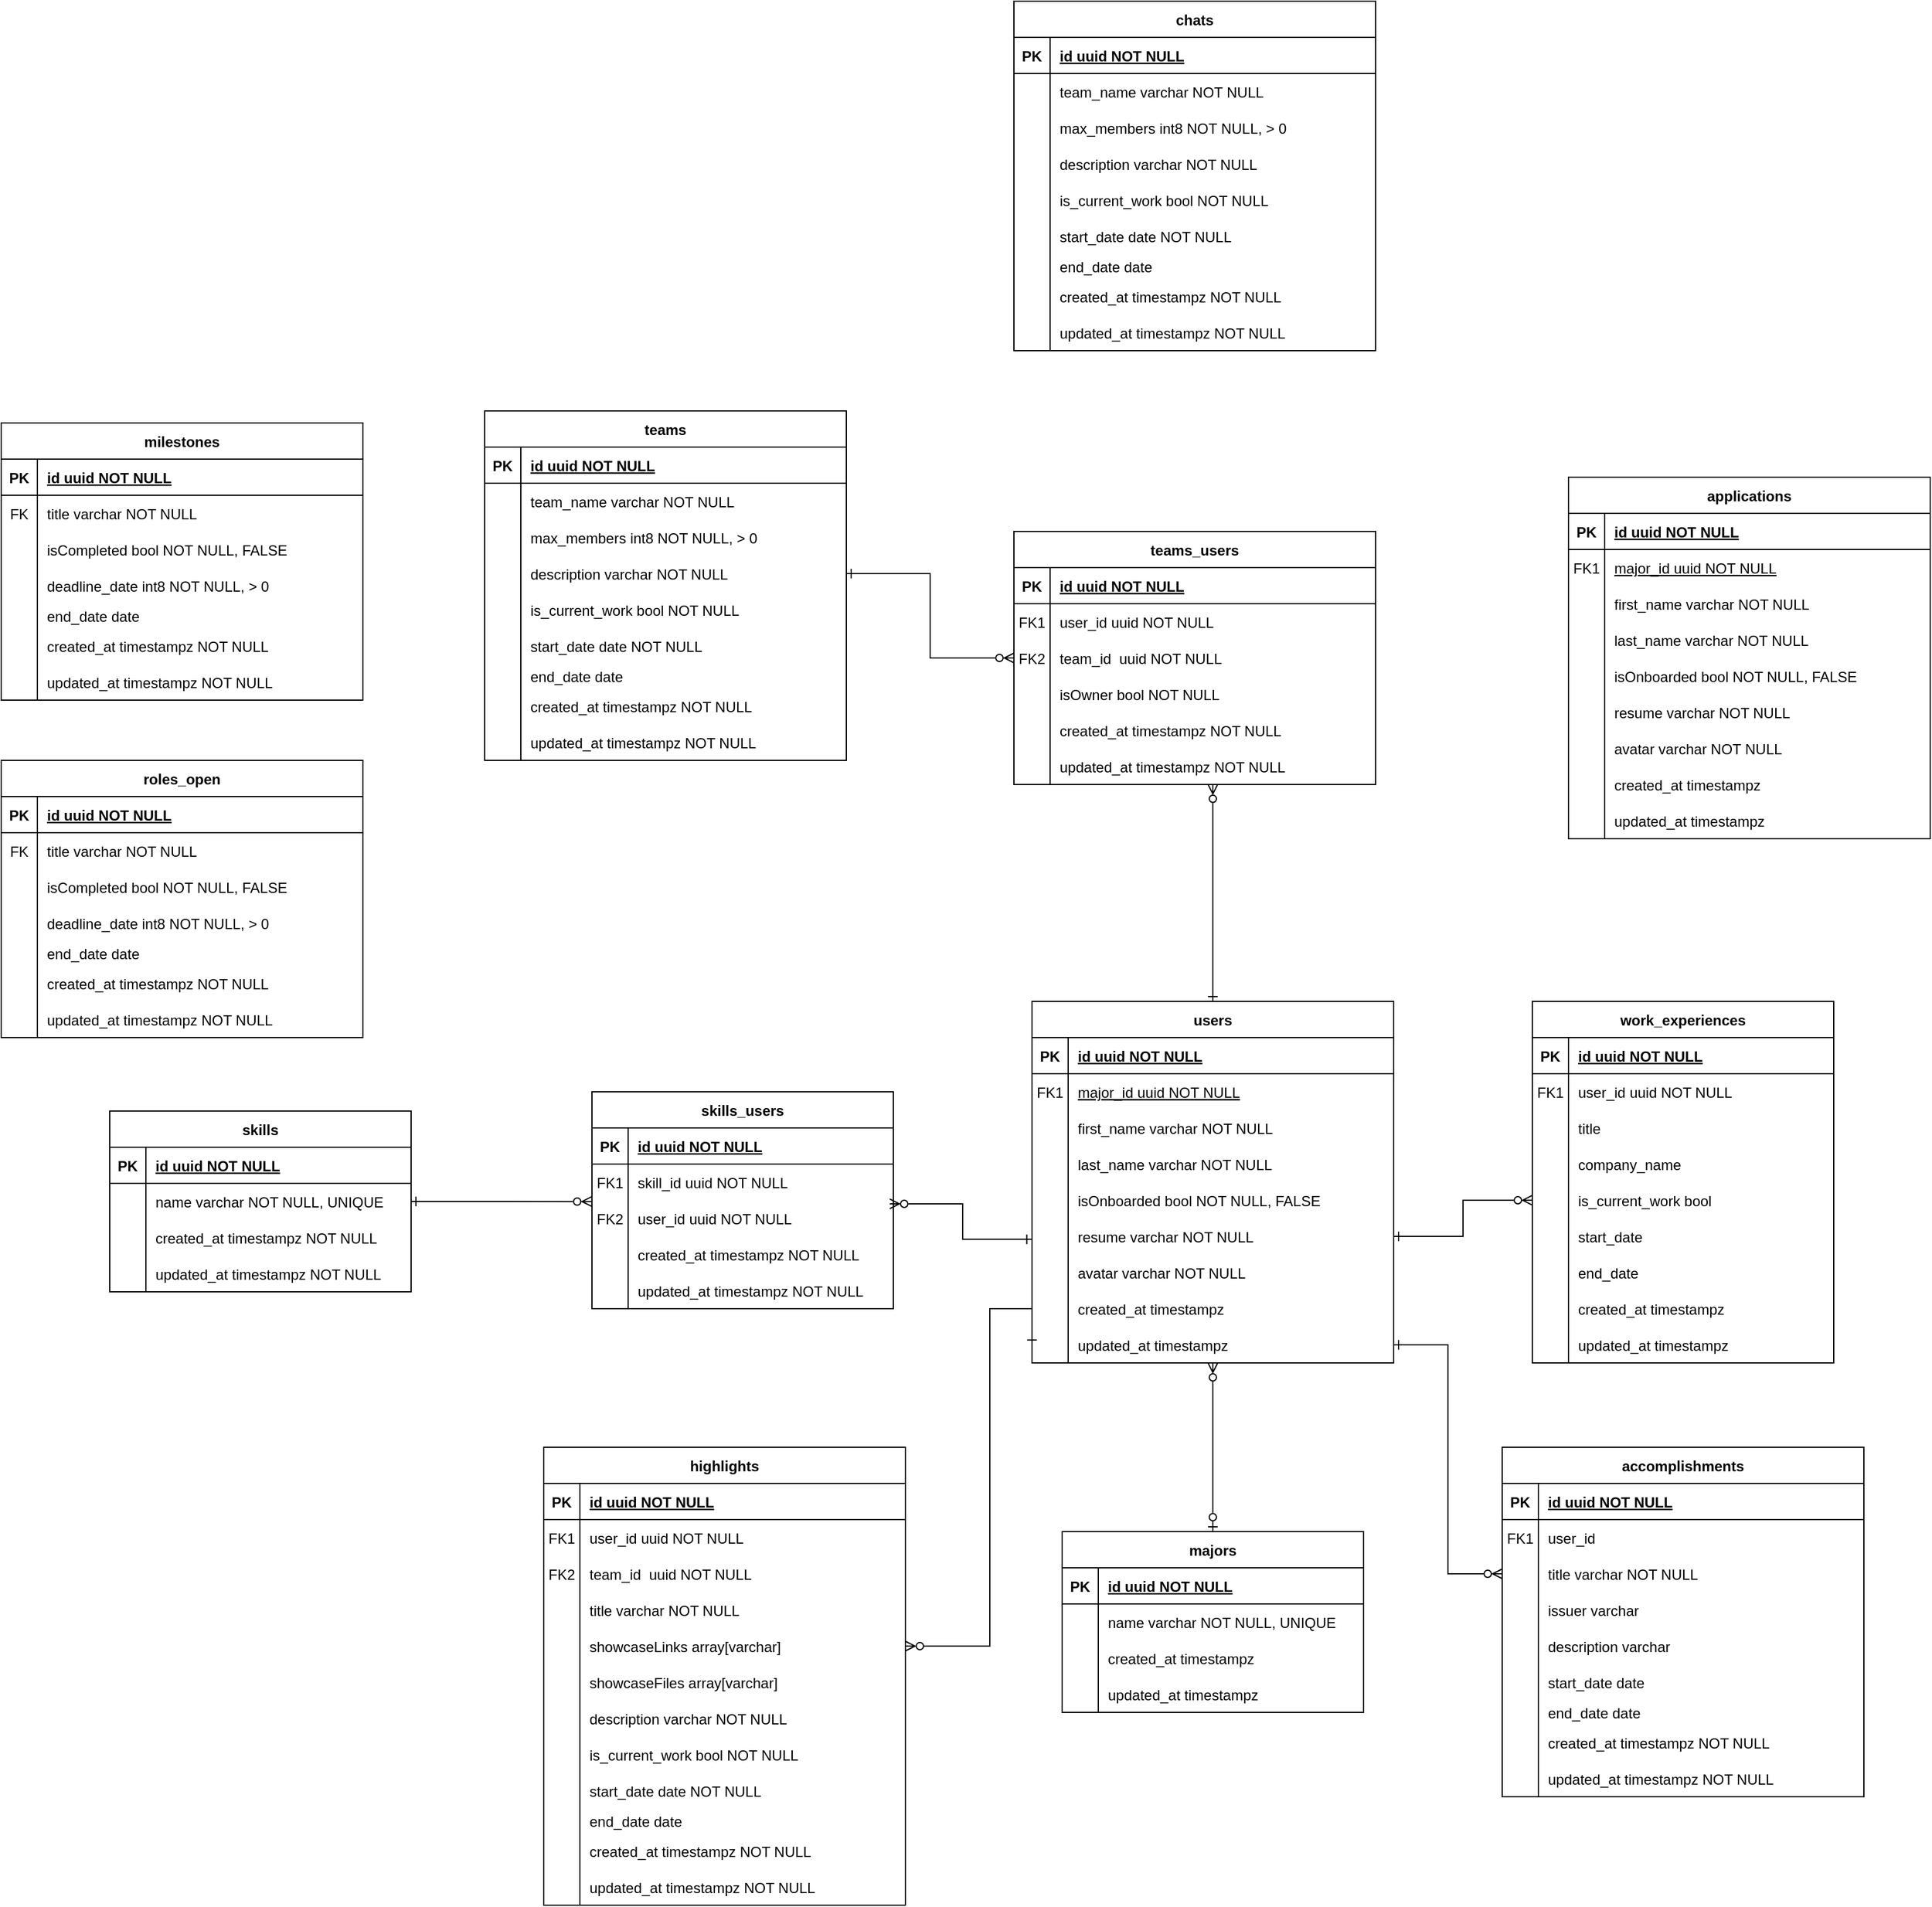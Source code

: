 <mxfile version="21.3.4" type="github">
  <diagram id="R2lEEEUBdFMjLlhIrx00" name="Page-1">
    <mxGraphModel dx="4790" dy="3260" grid="1" gridSize="10" guides="1" tooltips="1" connect="1" arrows="1" fold="1" page="1" pageScale="1" pageWidth="850" pageHeight="1100" math="0" shadow="0" extFonts="Permanent Marker^https://fonts.googleapis.com/css?family=Permanent+Marker">
      <root>
        <mxCell id="0" />
        <mxCell id="1" parent="0" />
        <mxCell id="1kd2s9Zf8NLZzfcmTNfR-216" style="edgeStyle=orthogonalEdgeStyle;rounded=0;orthogonalLoop=1;jettySize=auto;html=1;exitX=0.5;exitY=0;exitDx=0;exitDy=0;entryX=0.55;entryY=0.996;entryDx=0;entryDy=0;entryPerimeter=0;endArrow=ERzeroToMany;endFill=0;startArrow=ERone;startFill=0;" parent="1" source="C-vyLk0tnHw3VtMMgP7b-23" target="1kd2s9Zf8NLZzfcmTNfR-213" edge="1">
          <mxGeometry relative="1" as="geometry" />
        </mxCell>
        <mxCell id="C-vyLk0tnHw3VtMMgP7b-23" value="users" style="shape=table;startSize=30;container=1;collapsible=1;childLayout=tableLayout;fixedRows=1;rowLines=0;fontStyle=1;align=center;resizeLast=1;" parent="1" vertex="1">
          <mxGeometry x="45" y="120" width="300" height="300" as="geometry">
            <mxRectangle x="70" y="120" width="70" height="30" as="alternateBounds" />
          </mxGeometry>
        </mxCell>
        <mxCell id="C-vyLk0tnHw3VtMMgP7b-24" value="" style="shape=partialRectangle;collapsible=0;dropTarget=0;pointerEvents=0;fillColor=none;points=[[0,0.5],[1,0.5]];portConstraint=eastwest;top=0;left=0;right=0;bottom=1;" parent="C-vyLk0tnHw3VtMMgP7b-23" vertex="1">
          <mxGeometry y="30" width="300" height="30" as="geometry" />
        </mxCell>
        <mxCell id="C-vyLk0tnHw3VtMMgP7b-25" value="PK" style="shape=partialRectangle;overflow=hidden;connectable=0;fillColor=none;top=0;left=0;bottom=0;right=0;fontStyle=1;" parent="C-vyLk0tnHw3VtMMgP7b-24" vertex="1">
          <mxGeometry width="30" height="30" as="geometry">
            <mxRectangle width="30" height="30" as="alternateBounds" />
          </mxGeometry>
        </mxCell>
        <mxCell id="C-vyLk0tnHw3VtMMgP7b-26" value="id uuid NOT NULL " style="shape=partialRectangle;overflow=hidden;connectable=0;fillColor=none;top=0;left=0;bottom=0;right=0;align=left;spacingLeft=6;fontStyle=5;" parent="C-vyLk0tnHw3VtMMgP7b-24" vertex="1">
          <mxGeometry x="30" width="270" height="30" as="geometry">
            <mxRectangle width="270" height="30" as="alternateBounds" />
          </mxGeometry>
        </mxCell>
        <mxCell id="C-vyLk0tnHw3VtMMgP7b-27" value="" style="shape=partialRectangle;collapsible=0;dropTarget=0;pointerEvents=0;fillColor=none;points=[[0,0.5],[1,0.5]];portConstraint=eastwest;top=0;left=0;right=0;bottom=0;" parent="C-vyLk0tnHw3VtMMgP7b-23" vertex="1">
          <mxGeometry y="60" width="300" height="30" as="geometry" />
        </mxCell>
        <mxCell id="C-vyLk0tnHw3VtMMgP7b-28" value="FK1" style="shape=partialRectangle;overflow=hidden;connectable=0;fillColor=none;top=0;left=0;bottom=0;right=0;" parent="C-vyLk0tnHw3VtMMgP7b-27" vertex="1">
          <mxGeometry width="30" height="30" as="geometry">
            <mxRectangle width="30" height="30" as="alternateBounds" />
          </mxGeometry>
        </mxCell>
        <mxCell id="C-vyLk0tnHw3VtMMgP7b-29" value="major_id uuid NOT NULL" style="shape=partialRectangle;overflow=hidden;connectable=0;fillColor=none;top=0;left=0;bottom=0;right=0;align=left;spacingLeft=6;fontStyle=4" parent="C-vyLk0tnHw3VtMMgP7b-27" vertex="1">
          <mxGeometry x="30" width="270" height="30" as="geometry">
            <mxRectangle width="270" height="30" as="alternateBounds" />
          </mxGeometry>
        </mxCell>
        <mxCell id="oxNqyyFU7LxyUwoNL6uG-31" value="" style="shape=partialRectangle;collapsible=0;dropTarget=0;pointerEvents=0;fillColor=none;points=[[0,0.5],[1,0.5]];portConstraint=eastwest;top=0;left=0;right=0;bottom=0;" parent="C-vyLk0tnHw3VtMMgP7b-23" vertex="1">
          <mxGeometry y="90" width="300" height="30" as="geometry" />
        </mxCell>
        <mxCell id="oxNqyyFU7LxyUwoNL6uG-32" value="" style="shape=partialRectangle;overflow=hidden;connectable=0;fillColor=none;top=0;left=0;bottom=0;right=0;" parent="oxNqyyFU7LxyUwoNL6uG-31" vertex="1">
          <mxGeometry width="30" height="30" as="geometry">
            <mxRectangle width="30" height="30" as="alternateBounds" />
          </mxGeometry>
        </mxCell>
        <mxCell id="oxNqyyFU7LxyUwoNL6uG-33" value="first_name varchar NOT NULL" style="shape=partialRectangle;overflow=hidden;connectable=0;fillColor=none;top=0;left=0;bottom=0;right=0;align=left;spacingLeft=6;" parent="oxNqyyFU7LxyUwoNL6uG-31" vertex="1">
          <mxGeometry x="30" width="270" height="30" as="geometry">
            <mxRectangle width="270" height="30" as="alternateBounds" />
          </mxGeometry>
        </mxCell>
        <mxCell id="oxNqyyFU7LxyUwoNL6uG-16" value="" style="shape=partialRectangle;collapsible=0;dropTarget=0;pointerEvents=0;fillColor=none;points=[[0,0.5],[1,0.5]];portConstraint=eastwest;top=0;left=0;right=0;bottom=0;" parent="C-vyLk0tnHw3VtMMgP7b-23" vertex="1">
          <mxGeometry y="120" width="300" height="30" as="geometry" />
        </mxCell>
        <mxCell id="oxNqyyFU7LxyUwoNL6uG-17" value="" style="shape=partialRectangle;overflow=hidden;connectable=0;fillColor=none;top=0;left=0;bottom=0;right=0;" parent="oxNqyyFU7LxyUwoNL6uG-16" vertex="1">
          <mxGeometry width="30" height="30" as="geometry">
            <mxRectangle width="30" height="30" as="alternateBounds" />
          </mxGeometry>
        </mxCell>
        <mxCell id="oxNqyyFU7LxyUwoNL6uG-18" value="last_name varchar NOT NULL" style="shape=partialRectangle;overflow=hidden;connectable=0;fillColor=none;top=0;left=0;bottom=0;right=0;align=left;spacingLeft=6;" parent="oxNqyyFU7LxyUwoNL6uG-16" vertex="1">
          <mxGeometry x="30" width="270" height="30" as="geometry">
            <mxRectangle width="270" height="30" as="alternateBounds" />
          </mxGeometry>
        </mxCell>
        <mxCell id="r5RlV5KeJ7Ax_ujXJ9pp-2" value="" style="shape=partialRectangle;collapsible=0;dropTarget=0;pointerEvents=0;fillColor=none;points=[[0,0.5],[1,0.5]];portConstraint=eastwest;top=0;left=0;right=0;bottom=0;" vertex="1" parent="C-vyLk0tnHw3VtMMgP7b-23">
          <mxGeometry y="150" width="300" height="30" as="geometry" />
        </mxCell>
        <mxCell id="r5RlV5KeJ7Ax_ujXJ9pp-3" value="" style="shape=partialRectangle;overflow=hidden;connectable=0;fillColor=none;top=0;left=0;bottom=0;right=0;" vertex="1" parent="r5RlV5KeJ7Ax_ujXJ9pp-2">
          <mxGeometry width="30" height="30" as="geometry">
            <mxRectangle width="30" height="30" as="alternateBounds" />
          </mxGeometry>
        </mxCell>
        <mxCell id="r5RlV5KeJ7Ax_ujXJ9pp-4" value="isOnboarded bool NOT NULL, FALSE " style="shape=partialRectangle;overflow=hidden;connectable=0;fillColor=none;top=0;left=0;bottom=0;right=0;align=left;spacingLeft=6;" vertex="1" parent="r5RlV5KeJ7Ax_ujXJ9pp-2">
          <mxGeometry x="30" width="270" height="30" as="geometry">
            <mxRectangle width="270" height="30" as="alternateBounds" />
          </mxGeometry>
        </mxCell>
        <mxCell id="oxNqyyFU7LxyUwoNL6uG-19" value="" style="shape=partialRectangle;collapsible=0;dropTarget=0;pointerEvents=0;fillColor=none;points=[[0,0.5],[1,0.5]];portConstraint=eastwest;top=0;left=0;right=0;bottom=0;" parent="C-vyLk0tnHw3VtMMgP7b-23" vertex="1">
          <mxGeometry y="180" width="300" height="30" as="geometry" />
        </mxCell>
        <mxCell id="oxNqyyFU7LxyUwoNL6uG-20" value="" style="shape=partialRectangle;overflow=hidden;connectable=0;fillColor=none;top=0;left=0;bottom=0;right=0;" parent="oxNqyyFU7LxyUwoNL6uG-19" vertex="1">
          <mxGeometry width="30" height="30" as="geometry">
            <mxRectangle width="30" height="30" as="alternateBounds" />
          </mxGeometry>
        </mxCell>
        <mxCell id="oxNqyyFU7LxyUwoNL6uG-21" value="resume varchar NOT NULL" style="shape=partialRectangle;overflow=hidden;connectable=0;fillColor=none;top=0;left=0;bottom=0;right=0;align=left;spacingLeft=6;" parent="oxNqyyFU7LxyUwoNL6uG-19" vertex="1">
          <mxGeometry x="30" width="270" height="30" as="geometry">
            <mxRectangle width="270" height="30" as="alternateBounds" />
          </mxGeometry>
        </mxCell>
        <mxCell id="oxNqyyFU7LxyUwoNL6uG-22" value="" style="shape=partialRectangle;collapsible=0;dropTarget=0;pointerEvents=0;fillColor=none;points=[[0,0.5],[1,0.5]];portConstraint=eastwest;top=0;left=0;right=0;bottom=0;" parent="C-vyLk0tnHw3VtMMgP7b-23" vertex="1">
          <mxGeometry y="210" width="300" height="30" as="geometry" />
        </mxCell>
        <mxCell id="oxNqyyFU7LxyUwoNL6uG-23" value="" style="shape=partialRectangle;overflow=hidden;connectable=0;fillColor=none;top=0;left=0;bottom=0;right=0;" parent="oxNqyyFU7LxyUwoNL6uG-22" vertex="1">
          <mxGeometry width="30" height="30" as="geometry">
            <mxRectangle width="30" height="30" as="alternateBounds" />
          </mxGeometry>
        </mxCell>
        <mxCell id="oxNqyyFU7LxyUwoNL6uG-24" value="avatar varchar NOT NULL" style="shape=partialRectangle;overflow=hidden;connectable=0;fillColor=none;top=0;left=0;bottom=0;right=0;align=left;spacingLeft=6;" parent="oxNqyyFU7LxyUwoNL6uG-22" vertex="1">
          <mxGeometry x="30" width="270" height="30" as="geometry">
            <mxRectangle width="270" height="30" as="alternateBounds" />
          </mxGeometry>
        </mxCell>
        <mxCell id="oxNqyyFU7LxyUwoNL6uG-25" value="" style="shape=partialRectangle;collapsible=0;dropTarget=0;pointerEvents=0;fillColor=none;points=[[0,0.5],[1,0.5]];portConstraint=eastwest;top=0;left=0;right=0;bottom=0;" parent="C-vyLk0tnHw3VtMMgP7b-23" vertex="1">
          <mxGeometry y="240" width="300" height="30" as="geometry" />
        </mxCell>
        <mxCell id="oxNqyyFU7LxyUwoNL6uG-26" value="" style="shape=partialRectangle;overflow=hidden;connectable=0;fillColor=none;top=0;left=0;bottom=0;right=0;" parent="oxNqyyFU7LxyUwoNL6uG-25" vertex="1">
          <mxGeometry width="30" height="30" as="geometry">
            <mxRectangle width="30" height="30" as="alternateBounds" />
          </mxGeometry>
        </mxCell>
        <mxCell id="oxNqyyFU7LxyUwoNL6uG-27" value="created_at timestampz" style="shape=partialRectangle;overflow=hidden;connectable=0;fillColor=none;top=0;left=0;bottom=0;right=0;align=left;spacingLeft=6;" parent="oxNqyyFU7LxyUwoNL6uG-25" vertex="1">
          <mxGeometry x="30" width="270" height="30" as="geometry">
            <mxRectangle width="270" height="30" as="alternateBounds" />
          </mxGeometry>
        </mxCell>
        <mxCell id="oxNqyyFU7LxyUwoNL6uG-28" value="" style="shape=partialRectangle;collapsible=0;dropTarget=0;pointerEvents=0;fillColor=none;points=[[0,0.5],[1,0.5]];portConstraint=eastwest;top=0;left=0;right=0;bottom=0;" parent="C-vyLk0tnHw3VtMMgP7b-23" vertex="1">
          <mxGeometry y="270" width="300" height="30" as="geometry" />
        </mxCell>
        <mxCell id="oxNqyyFU7LxyUwoNL6uG-29" value="" style="shape=partialRectangle;overflow=hidden;connectable=0;fillColor=none;top=0;left=0;bottom=0;right=0;" parent="oxNqyyFU7LxyUwoNL6uG-28" vertex="1">
          <mxGeometry width="30" height="30" as="geometry">
            <mxRectangle width="30" height="30" as="alternateBounds" />
          </mxGeometry>
        </mxCell>
        <mxCell id="oxNqyyFU7LxyUwoNL6uG-30" value="updated_at timestampz" style="shape=partialRectangle;overflow=hidden;connectable=0;fillColor=none;top=0;left=0;bottom=0;right=0;align=left;spacingLeft=6;" parent="oxNqyyFU7LxyUwoNL6uG-28" vertex="1">
          <mxGeometry x="30" width="270" height="30" as="geometry">
            <mxRectangle width="270" height="30" as="alternateBounds" />
          </mxGeometry>
        </mxCell>
        <mxCell id="oxNqyyFU7LxyUwoNL6uG-8" style="edgeStyle=orthogonalEdgeStyle;rounded=0;orthogonalLoop=1;jettySize=auto;html=1;exitX=0.5;exitY=0;exitDx=0;exitDy=0;entryX=0.5;entryY=1;entryDx=0;entryDy=0;endArrow=ERzeroToMany;endFill=0;startArrow=ERzeroToOne;startFill=0;" parent="1" source="oxNqyyFU7LxyUwoNL6uG-1" target="C-vyLk0tnHw3VtMMgP7b-23" edge="1">
          <mxGeometry relative="1" as="geometry" />
        </mxCell>
        <mxCell id="oxNqyyFU7LxyUwoNL6uG-1" value="majors" style="shape=table;startSize=30;container=1;collapsible=1;childLayout=tableLayout;fixedRows=1;rowLines=0;fontStyle=1;align=center;resizeLast=1;" parent="1" vertex="1">
          <mxGeometry x="70" y="560" width="250" height="150" as="geometry" />
        </mxCell>
        <mxCell id="oxNqyyFU7LxyUwoNL6uG-2" value="" style="shape=partialRectangle;collapsible=0;dropTarget=0;pointerEvents=0;fillColor=none;points=[[0,0.5],[1,0.5]];portConstraint=eastwest;top=0;left=0;right=0;bottom=1;" parent="oxNqyyFU7LxyUwoNL6uG-1" vertex="1">
          <mxGeometry y="30" width="250" height="30" as="geometry" />
        </mxCell>
        <mxCell id="oxNqyyFU7LxyUwoNL6uG-3" value="PK" style="shape=partialRectangle;overflow=hidden;connectable=0;fillColor=none;top=0;left=0;bottom=0;right=0;fontStyle=1;" parent="oxNqyyFU7LxyUwoNL6uG-2" vertex="1">
          <mxGeometry width="30" height="30" as="geometry">
            <mxRectangle width="30" height="30" as="alternateBounds" />
          </mxGeometry>
        </mxCell>
        <mxCell id="oxNqyyFU7LxyUwoNL6uG-4" value="id uuid NOT NULL " style="shape=partialRectangle;overflow=hidden;connectable=0;fillColor=none;top=0;left=0;bottom=0;right=0;align=left;spacingLeft=6;fontStyle=5;" parent="oxNqyyFU7LxyUwoNL6uG-2" vertex="1">
          <mxGeometry x="30" width="220" height="30" as="geometry">
            <mxRectangle width="220" height="30" as="alternateBounds" />
          </mxGeometry>
        </mxCell>
        <mxCell id="oxNqyyFU7LxyUwoNL6uG-5" value="" style="shape=partialRectangle;collapsible=0;dropTarget=0;pointerEvents=0;fillColor=none;points=[[0,0.5],[1,0.5]];portConstraint=eastwest;top=0;left=0;right=0;bottom=0;" parent="oxNqyyFU7LxyUwoNL6uG-1" vertex="1">
          <mxGeometry y="60" width="250" height="30" as="geometry" />
        </mxCell>
        <mxCell id="oxNqyyFU7LxyUwoNL6uG-6" value="" style="shape=partialRectangle;overflow=hidden;connectable=0;fillColor=none;top=0;left=0;bottom=0;right=0;" parent="oxNqyyFU7LxyUwoNL6uG-5" vertex="1">
          <mxGeometry width="30" height="30" as="geometry">
            <mxRectangle width="30" height="30" as="alternateBounds" />
          </mxGeometry>
        </mxCell>
        <mxCell id="oxNqyyFU7LxyUwoNL6uG-7" value="name varchar NOT NULL, UNIQUE" style="shape=partialRectangle;overflow=hidden;connectable=0;fillColor=none;top=0;left=0;bottom=0;right=0;align=left;spacingLeft=6;" parent="oxNqyyFU7LxyUwoNL6uG-5" vertex="1">
          <mxGeometry x="30" width="220" height="30" as="geometry">
            <mxRectangle width="220" height="30" as="alternateBounds" />
          </mxGeometry>
        </mxCell>
        <mxCell id="oxNqyyFU7LxyUwoNL6uG-34" value="" style="shape=partialRectangle;collapsible=0;dropTarget=0;pointerEvents=0;fillColor=none;points=[[0,0.5],[1,0.5]];portConstraint=eastwest;top=0;left=0;right=0;bottom=0;" parent="oxNqyyFU7LxyUwoNL6uG-1" vertex="1">
          <mxGeometry y="90" width="250" height="30" as="geometry" />
        </mxCell>
        <mxCell id="oxNqyyFU7LxyUwoNL6uG-35" value="" style="shape=partialRectangle;overflow=hidden;connectable=0;fillColor=none;top=0;left=0;bottom=0;right=0;" parent="oxNqyyFU7LxyUwoNL6uG-34" vertex="1">
          <mxGeometry width="30" height="30" as="geometry">
            <mxRectangle width="30" height="30" as="alternateBounds" />
          </mxGeometry>
        </mxCell>
        <mxCell id="oxNqyyFU7LxyUwoNL6uG-36" value="created_at timestampz" style="shape=partialRectangle;overflow=hidden;connectable=0;fillColor=none;top=0;left=0;bottom=0;right=0;align=left;spacingLeft=6;" parent="oxNqyyFU7LxyUwoNL6uG-34" vertex="1">
          <mxGeometry x="30" width="220" height="30" as="geometry">
            <mxRectangle width="220" height="30" as="alternateBounds" />
          </mxGeometry>
        </mxCell>
        <mxCell id="oxNqyyFU7LxyUwoNL6uG-37" value="" style="shape=partialRectangle;collapsible=0;dropTarget=0;pointerEvents=0;fillColor=none;points=[[0,0.5],[1,0.5]];portConstraint=eastwest;top=0;left=0;right=0;bottom=0;" parent="oxNqyyFU7LxyUwoNL6uG-1" vertex="1">
          <mxGeometry y="120" width="250" height="30" as="geometry" />
        </mxCell>
        <mxCell id="oxNqyyFU7LxyUwoNL6uG-38" value="" style="shape=partialRectangle;overflow=hidden;connectable=0;fillColor=none;top=0;left=0;bottom=0;right=0;" parent="oxNqyyFU7LxyUwoNL6uG-37" vertex="1">
          <mxGeometry width="30" height="30" as="geometry">
            <mxRectangle width="30" height="30" as="alternateBounds" />
          </mxGeometry>
        </mxCell>
        <mxCell id="oxNqyyFU7LxyUwoNL6uG-39" value="updated_at timestampz" style="shape=partialRectangle;overflow=hidden;connectable=0;fillColor=none;top=0;left=0;bottom=0;right=0;align=left;spacingLeft=6;" parent="oxNqyyFU7LxyUwoNL6uG-37" vertex="1">
          <mxGeometry x="30" width="220" height="30" as="geometry">
            <mxRectangle width="220" height="30" as="alternateBounds" />
          </mxGeometry>
        </mxCell>
        <mxCell id="oxNqyyFU7LxyUwoNL6uG-13" value="" style="shape=partialRectangle;collapsible=0;dropTarget=0;pointerEvents=0;fillColor=none;points=[[0,0.5],[1,0.5]];portConstraint=eastwest;top=0;left=0;right=0;bottom=0;" parent="1" vertex="1">
          <mxGeometry x="70" y="210" width="250" height="30" as="geometry" />
        </mxCell>
        <mxCell id="oxNqyyFU7LxyUwoNL6uG-14" value="" style="shape=partialRectangle;overflow=hidden;connectable=0;fillColor=none;top=0;left=0;bottom=0;right=0;" parent="oxNqyyFU7LxyUwoNL6uG-13" vertex="1">
          <mxGeometry width="30" height="30" as="geometry">
            <mxRectangle width="30" height="30" as="alternateBounds" />
          </mxGeometry>
        </mxCell>
        <mxCell id="oxNqyyFU7LxyUwoNL6uG-40" value="work_experiences" style="shape=table;startSize=30;container=1;collapsible=1;childLayout=tableLayout;fixedRows=1;rowLines=0;fontStyle=1;align=center;resizeLast=1;" parent="1" vertex="1">
          <mxGeometry x="460" y="120" width="250" height="300" as="geometry">
            <mxRectangle x="460" y="120" width="140" height="30" as="alternateBounds" />
          </mxGeometry>
        </mxCell>
        <mxCell id="oxNqyyFU7LxyUwoNL6uG-41" value="" style="shape=partialRectangle;collapsible=0;dropTarget=0;pointerEvents=0;fillColor=none;points=[[0,0.5],[1,0.5]];portConstraint=eastwest;top=0;left=0;right=0;bottom=1;" parent="oxNqyyFU7LxyUwoNL6uG-40" vertex="1">
          <mxGeometry y="30" width="250" height="30" as="geometry" />
        </mxCell>
        <mxCell id="oxNqyyFU7LxyUwoNL6uG-42" value="PK" style="shape=partialRectangle;overflow=hidden;connectable=0;fillColor=none;top=0;left=0;bottom=0;right=0;fontStyle=1;" parent="oxNqyyFU7LxyUwoNL6uG-41" vertex="1">
          <mxGeometry width="30" height="30" as="geometry">
            <mxRectangle width="30" height="30" as="alternateBounds" />
          </mxGeometry>
        </mxCell>
        <mxCell id="oxNqyyFU7LxyUwoNL6uG-43" value="id uuid NOT NULL " style="shape=partialRectangle;overflow=hidden;connectable=0;fillColor=none;top=0;left=0;bottom=0;right=0;align=left;spacingLeft=6;fontStyle=5;" parent="oxNqyyFU7LxyUwoNL6uG-41" vertex="1">
          <mxGeometry x="30" width="220" height="30" as="geometry">
            <mxRectangle width="220" height="30" as="alternateBounds" />
          </mxGeometry>
        </mxCell>
        <mxCell id="oxNqyyFU7LxyUwoNL6uG-44" value="" style="shape=partialRectangle;collapsible=0;dropTarget=0;pointerEvents=0;fillColor=none;points=[[0,0.5],[1,0.5]];portConstraint=eastwest;top=0;left=0;right=0;bottom=0;" parent="oxNqyyFU7LxyUwoNL6uG-40" vertex="1">
          <mxGeometry y="60" width="250" height="30" as="geometry" />
        </mxCell>
        <mxCell id="oxNqyyFU7LxyUwoNL6uG-45" value="FK1" style="shape=partialRectangle;overflow=hidden;connectable=0;fillColor=none;top=0;left=0;bottom=0;right=0;" parent="oxNqyyFU7LxyUwoNL6uG-44" vertex="1">
          <mxGeometry width="30" height="30" as="geometry">
            <mxRectangle width="30" height="30" as="alternateBounds" />
          </mxGeometry>
        </mxCell>
        <mxCell id="oxNqyyFU7LxyUwoNL6uG-46" value="user_id uuid NOT NULL" style="shape=partialRectangle;overflow=hidden;connectable=0;fillColor=none;top=0;left=0;bottom=0;right=0;align=left;spacingLeft=6;" parent="oxNqyyFU7LxyUwoNL6uG-44" vertex="1">
          <mxGeometry x="30" width="220" height="30" as="geometry">
            <mxRectangle width="220" height="30" as="alternateBounds" />
          </mxGeometry>
        </mxCell>
        <mxCell id="oxNqyyFU7LxyUwoNL6uG-53" value="" style="shape=partialRectangle;collapsible=0;dropTarget=0;pointerEvents=0;fillColor=none;points=[[0,0.5],[1,0.5]];portConstraint=eastwest;top=0;left=0;right=0;bottom=0;" parent="oxNqyyFU7LxyUwoNL6uG-40" vertex="1">
          <mxGeometry y="90" width="250" height="30" as="geometry" />
        </mxCell>
        <mxCell id="oxNqyyFU7LxyUwoNL6uG-54" value="" style="shape=partialRectangle;overflow=hidden;connectable=0;fillColor=none;top=0;left=0;bottom=0;right=0;" parent="oxNqyyFU7LxyUwoNL6uG-53" vertex="1">
          <mxGeometry width="30" height="30" as="geometry">
            <mxRectangle width="30" height="30" as="alternateBounds" />
          </mxGeometry>
        </mxCell>
        <mxCell id="oxNqyyFU7LxyUwoNL6uG-55" value="title " style="shape=partialRectangle;overflow=hidden;connectable=0;fillColor=none;top=0;left=0;bottom=0;right=0;align=left;spacingLeft=6;" parent="oxNqyyFU7LxyUwoNL6uG-53" vertex="1">
          <mxGeometry x="30" width="220" height="30" as="geometry">
            <mxRectangle width="220" height="30" as="alternateBounds" />
          </mxGeometry>
        </mxCell>
        <mxCell id="oxNqyyFU7LxyUwoNL6uG-56" value="" style="shape=partialRectangle;collapsible=0;dropTarget=0;pointerEvents=0;fillColor=none;points=[[0,0.5],[1,0.5]];portConstraint=eastwest;top=0;left=0;right=0;bottom=0;" parent="oxNqyyFU7LxyUwoNL6uG-40" vertex="1">
          <mxGeometry y="120" width="250" height="30" as="geometry" />
        </mxCell>
        <mxCell id="oxNqyyFU7LxyUwoNL6uG-57" value="" style="shape=partialRectangle;overflow=hidden;connectable=0;fillColor=none;top=0;left=0;bottom=0;right=0;" parent="oxNqyyFU7LxyUwoNL6uG-56" vertex="1">
          <mxGeometry width="30" height="30" as="geometry">
            <mxRectangle width="30" height="30" as="alternateBounds" />
          </mxGeometry>
        </mxCell>
        <mxCell id="oxNqyyFU7LxyUwoNL6uG-58" value="company_name" style="shape=partialRectangle;overflow=hidden;connectable=0;fillColor=none;top=0;left=0;bottom=0;right=0;align=left;spacingLeft=6;" parent="oxNqyyFU7LxyUwoNL6uG-56" vertex="1">
          <mxGeometry x="30" width="220" height="30" as="geometry">
            <mxRectangle width="220" height="30" as="alternateBounds" />
          </mxGeometry>
        </mxCell>
        <mxCell id="oxNqyyFU7LxyUwoNL6uG-59" value="" style="shape=partialRectangle;collapsible=0;dropTarget=0;pointerEvents=0;fillColor=none;points=[[0,0.5],[1,0.5]];portConstraint=eastwest;top=0;left=0;right=0;bottom=0;" parent="oxNqyyFU7LxyUwoNL6uG-40" vertex="1">
          <mxGeometry y="150" width="250" height="30" as="geometry" />
        </mxCell>
        <mxCell id="oxNqyyFU7LxyUwoNL6uG-60" value="" style="shape=partialRectangle;overflow=hidden;connectable=0;fillColor=none;top=0;left=0;bottom=0;right=0;" parent="oxNqyyFU7LxyUwoNL6uG-59" vertex="1">
          <mxGeometry width="30" height="30" as="geometry">
            <mxRectangle width="30" height="30" as="alternateBounds" />
          </mxGeometry>
        </mxCell>
        <mxCell id="oxNqyyFU7LxyUwoNL6uG-61" value="is_current_work bool" style="shape=partialRectangle;overflow=hidden;connectable=0;fillColor=none;top=0;left=0;bottom=0;right=0;align=left;spacingLeft=6;" parent="oxNqyyFU7LxyUwoNL6uG-59" vertex="1">
          <mxGeometry x="30" width="220" height="30" as="geometry">
            <mxRectangle width="220" height="30" as="alternateBounds" />
          </mxGeometry>
        </mxCell>
        <mxCell id="oxNqyyFU7LxyUwoNL6uG-62" value="" style="shape=partialRectangle;collapsible=0;dropTarget=0;pointerEvents=0;fillColor=none;points=[[0,0.5],[1,0.5]];portConstraint=eastwest;top=0;left=0;right=0;bottom=0;" parent="oxNqyyFU7LxyUwoNL6uG-40" vertex="1">
          <mxGeometry y="180" width="250" height="30" as="geometry" />
        </mxCell>
        <mxCell id="oxNqyyFU7LxyUwoNL6uG-63" value="" style="shape=partialRectangle;overflow=hidden;connectable=0;fillColor=none;top=0;left=0;bottom=0;right=0;" parent="oxNqyyFU7LxyUwoNL6uG-62" vertex="1">
          <mxGeometry width="30" height="30" as="geometry">
            <mxRectangle width="30" height="30" as="alternateBounds" />
          </mxGeometry>
        </mxCell>
        <mxCell id="oxNqyyFU7LxyUwoNL6uG-64" value="start_date" style="shape=partialRectangle;overflow=hidden;connectable=0;fillColor=none;top=0;left=0;bottom=0;right=0;align=left;spacingLeft=6;" parent="oxNqyyFU7LxyUwoNL6uG-62" vertex="1">
          <mxGeometry x="30" width="220" height="30" as="geometry">
            <mxRectangle width="220" height="30" as="alternateBounds" />
          </mxGeometry>
        </mxCell>
        <mxCell id="oxNqyyFU7LxyUwoNL6uG-65" value="" style="shape=partialRectangle;collapsible=0;dropTarget=0;pointerEvents=0;fillColor=none;points=[[0,0.5],[1,0.5]];portConstraint=eastwest;top=0;left=0;right=0;bottom=0;" parent="oxNqyyFU7LxyUwoNL6uG-40" vertex="1">
          <mxGeometry y="210" width="250" height="30" as="geometry" />
        </mxCell>
        <mxCell id="oxNqyyFU7LxyUwoNL6uG-66" value="" style="shape=partialRectangle;overflow=hidden;connectable=0;fillColor=none;top=0;left=0;bottom=0;right=0;" parent="oxNqyyFU7LxyUwoNL6uG-65" vertex="1">
          <mxGeometry width="30" height="30" as="geometry">
            <mxRectangle width="30" height="30" as="alternateBounds" />
          </mxGeometry>
        </mxCell>
        <mxCell id="oxNqyyFU7LxyUwoNL6uG-67" value="end_date" style="shape=partialRectangle;overflow=hidden;connectable=0;fillColor=none;top=0;left=0;bottom=0;right=0;align=left;spacingLeft=6;" parent="oxNqyyFU7LxyUwoNL6uG-65" vertex="1">
          <mxGeometry x="30" width="220" height="30" as="geometry">
            <mxRectangle width="220" height="30" as="alternateBounds" />
          </mxGeometry>
        </mxCell>
        <mxCell id="oxNqyyFU7LxyUwoNL6uG-47" value="" style="shape=partialRectangle;collapsible=0;dropTarget=0;pointerEvents=0;fillColor=none;points=[[0,0.5],[1,0.5]];portConstraint=eastwest;top=0;left=0;right=0;bottom=0;" parent="oxNqyyFU7LxyUwoNL6uG-40" vertex="1">
          <mxGeometry y="240" width="250" height="30" as="geometry" />
        </mxCell>
        <mxCell id="oxNqyyFU7LxyUwoNL6uG-48" value="" style="shape=partialRectangle;overflow=hidden;connectable=0;fillColor=none;top=0;left=0;bottom=0;right=0;" parent="oxNqyyFU7LxyUwoNL6uG-47" vertex="1">
          <mxGeometry width="30" height="30" as="geometry">
            <mxRectangle width="30" height="30" as="alternateBounds" />
          </mxGeometry>
        </mxCell>
        <mxCell id="oxNqyyFU7LxyUwoNL6uG-49" value="created_at timestampz" style="shape=partialRectangle;overflow=hidden;connectable=0;fillColor=none;top=0;left=0;bottom=0;right=0;align=left;spacingLeft=6;" parent="oxNqyyFU7LxyUwoNL6uG-47" vertex="1">
          <mxGeometry x="30" width="220" height="30" as="geometry">
            <mxRectangle width="220" height="30" as="alternateBounds" />
          </mxGeometry>
        </mxCell>
        <mxCell id="oxNqyyFU7LxyUwoNL6uG-50" value="" style="shape=partialRectangle;collapsible=0;dropTarget=0;pointerEvents=0;fillColor=none;points=[[0,0.5],[1,0.5]];portConstraint=eastwest;top=0;left=0;right=0;bottom=0;" parent="oxNqyyFU7LxyUwoNL6uG-40" vertex="1">
          <mxGeometry y="270" width="250" height="30" as="geometry" />
        </mxCell>
        <mxCell id="oxNqyyFU7LxyUwoNL6uG-51" value="" style="shape=partialRectangle;overflow=hidden;connectable=0;fillColor=none;top=0;left=0;bottom=0;right=0;" parent="oxNqyyFU7LxyUwoNL6uG-50" vertex="1">
          <mxGeometry width="30" height="30" as="geometry">
            <mxRectangle width="30" height="30" as="alternateBounds" />
          </mxGeometry>
        </mxCell>
        <mxCell id="oxNqyyFU7LxyUwoNL6uG-52" value="updated_at timestampz" style="shape=partialRectangle;overflow=hidden;connectable=0;fillColor=none;top=0;left=0;bottom=0;right=0;align=left;spacingLeft=6;" parent="oxNqyyFU7LxyUwoNL6uG-50" vertex="1">
          <mxGeometry x="30" width="220" height="30" as="geometry">
            <mxRectangle width="220" height="30" as="alternateBounds" />
          </mxGeometry>
        </mxCell>
        <mxCell id="1kd2s9Zf8NLZzfcmTNfR-14" value="skills" style="shape=table;startSize=30;container=1;collapsible=1;childLayout=tableLayout;fixedRows=1;rowLines=0;fontStyle=1;align=center;resizeLast=1;" parent="1" vertex="1">
          <mxGeometry x="-720" y="211" width="250" height="150" as="geometry" />
        </mxCell>
        <mxCell id="1kd2s9Zf8NLZzfcmTNfR-15" value="" style="shape=partialRectangle;collapsible=0;dropTarget=0;pointerEvents=0;fillColor=none;points=[[0,0.5],[1,0.5]];portConstraint=eastwest;top=0;left=0;right=0;bottom=1;" parent="1kd2s9Zf8NLZzfcmTNfR-14" vertex="1">
          <mxGeometry y="30" width="250" height="30" as="geometry" />
        </mxCell>
        <mxCell id="1kd2s9Zf8NLZzfcmTNfR-16" value="PK" style="shape=partialRectangle;overflow=hidden;connectable=0;fillColor=none;top=0;left=0;bottom=0;right=0;fontStyle=1;" parent="1kd2s9Zf8NLZzfcmTNfR-15" vertex="1">
          <mxGeometry width="30" height="30" as="geometry">
            <mxRectangle width="30" height="30" as="alternateBounds" />
          </mxGeometry>
        </mxCell>
        <mxCell id="1kd2s9Zf8NLZzfcmTNfR-17" value="id uuid NOT NULL " style="shape=partialRectangle;overflow=hidden;connectable=0;fillColor=none;top=0;left=0;bottom=0;right=0;align=left;spacingLeft=6;fontStyle=5;" parent="1kd2s9Zf8NLZzfcmTNfR-15" vertex="1">
          <mxGeometry x="30" width="220" height="30" as="geometry">
            <mxRectangle width="220" height="30" as="alternateBounds" />
          </mxGeometry>
        </mxCell>
        <mxCell id="1kd2s9Zf8NLZzfcmTNfR-18" value="" style="shape=partialRectangle;collapsible=0;dropTarget=0;pointerEvents=0;fillColor=none;points=[[0,0.5],[1,0.5]];portConstraint=eastwest;top=0;left=0;right=0;bottom=0;" parent="1kd2s9Zf8NLZzfcmTNfR-14" vertex="1">
          <mxGeometry y="60" width="250" height="30" as="geometry" />
        </mxCell>
        <mxCell id="1kd2s9Zf8NLZzfcmTNfR-19" value="" style="shape=partialRectangle;overflow=hidden;connectable=0;fillColor=none;top=0;left=0;bottom=0;right=0;" parent="1kd2s9Zf8NLZzfcmTNfR-18" vertex="1">
          <mxGeometry width="30" height="30" as="geometry">
            <mxRectangle width="30" height="30" as="alternateBounds" />
          </mxGeometry>
        </mxCell>
        <mxCell id="1kd2s9Zf8NLZzfcmTNfR-20" value="name varchar NOT NULL, UNIQUE" style="shape=partialRectangle;overflow=hidden;connectable=0;fillColor=none;top=0;left=0;bottom=0;right=0;align=left;spacingLeft=6;" parent="1kd2s9Zf8NLZzfcmTNfR-18" vertex="1">
          <mxGeometry x="30" width="220" height="30" as="geometry">
            <mxRectangle width="220" height="30" as="alternateBounds" />
          </mxGeometry>
        </mxCell>
        <mxCell id="1kd2s9Zf8NLZzfcmTNfR-21" value="" style="shape=partialRectangle;collapsible=0;dropTarget=0;pointerEvents=0;fillColor=none;points=[[0,0.5],[1,0.5]];portConstraint=eastwest;top=0;left=0;right=0;bottom=0;" parent="1kd2s9Zf8NLZzfcmTNfR-14" vertex="1">
          <mxGeometry y="90" width="250" height="30" as="geometry" />
        </mxCell>
        <mxCell id="1kd2s9Zf8NLZzfcmTNfR-22" value="" style="shape=partialRectangle;overflow=hidden;connectable=0;fillColor=none;top=0;left=0;bottom=0;right=0;" parent="1kd2s9Zf8NLZzfcmTNfR-21" vertex="1">
          <mxGeometry width="30" height="30" as="geometry">
            <mxRectangle width="30" height="30" as="alternateBounds" />
          </mxGeometry>
        </mxCell>
        <mxCell id="1kd2s9Zf8NLZzfcmTNfR-23" value="created_at timestampz NOT NULL" style="shape=partialRectangle;overflow=hidden;connectable=0;fillColor=none;top=0;left=0;bottom=0;right=0;align=left;spacingLeft=6;" parent="1kd2s9Zf8NLZzfcmTNfR-21" vertex="1">
          <mxGeometry x="30" width="220" height="30" as="geometry">
            <mxRectangle width="220" height="30" as="alternateBounds" />
          </mxGeometry>
        </mxCell>
        <mxCell id="1kd2s9Zf8NLZzfcmTNfR-24" value="" style="shape=partialRectangle;collapsible=0;dropTarget=0;pointerEvents=0;fillColor=none;points=[[0,0.5],[1,0.5]];portConstraint=eastwest;top=0;left=0;right=0;bottom=0;" parent="1kd2s9Zf8NLZzfcmTNfR-14" vertex="1">
          <mxGeometry y="120" width="250" height="30" as="geometry" />
        </mxCell>
        <mxCell id="1kd2s9Zf8NLZzfcmTNfR-25" value="" style="shape=partialRectangle;overflow=hidden;connectable=0;fillColor=none;top=0;left=0;bottom=0;right=0;" parent="1kd2s9Zf8NLZzfcmTNfR-24" vertex="1">
          <mxGeometry width="30" height="30" as="geometry">
            <mxRectangle width="30" height="30" as="alternateBounds" />
          </mxGeometry>
        </mxCell>
        <mxCell id="1kd2s9Zf8NLZzfcmTNfR-26" value="updated_at timestampz NOT NULL" style="shape=partialRectangle;overflow=hidden;connectable=0;fillColor=none;top=0;left=0;bottom=0;right=0;align=left;spacingLeft=6;" parent="1kd2s9Zf8NLZzfcmTNfR-24" vertex="1">
          <mxGeometry x="30" width="220" height="30" as="geometry">
            <mxRectangle width="220" height="30" as="alternateBounds" />
          </mxGeometry>
        </mxCell>
        <mxCell id="1kd2s9Zf8NLZzfcmTNfR-27" value="skills_users" style="shape=table;startSize=30;container=1;collapsible=1;childLayout=tableLayout;fixedRows=1;rowLines=0;fontStyle=1;align=center;resizeLast=1;" parent="1" vertex="1">
          <mxGeometry x="-320" y="195" width="250" height="180" as="geometry" />
        </mxCell>
        <mxCell id="1kd2s9Zf8NLZzfcmTNfR-28" value="" style="shape=partialRectangle;collapsible=0;dropTarget=0;pointerEvents=0;fillColor=none;points=[[0,0.5],[1,0.5]];portConstraint=eastwest;top=0;left=0;right=0;bottom=1;" parent="1kd2s9Zf8NLZzfcmTNfR-27" vertex="1">
          <mxGeometry y="30" width="250" height="30" as="geometry" />
        </mxCell>
        <mxCell id="1kd2s9Zf8NLZzfcmTNfR-29" value="PK" style="shape=partialRectangle;overflow=hidden;connectable=0;fillColor=none;top=0;left=0;bottom=0;right=0;fontStyle=1;" parent="1kd2s9Zf8NLZzfcmTNfR-28" vertex="1">
          <mxGeometry width="30" height="30" as="geometry">
            <mxRectangle width="30" height="30" as="alternateBounds" />
          </mxGeometry>
        </mxCell>
        <mxCell id="1kd2s9Zf8NLZzfcmTNfR-30" value="id uuid NOT NULL " style="shape=partialRectangle;overflow=hidden;connectable=0;fillColor=none;top=0;left=0;bottom=0;right=0;align=left;spacingLeft=6;fontStyle=5;" parent="1kd2s9Zf8NLZzfcmTNfR-28" vertex="1">
          <mxGeometry x="30" width="220" height="30" as="geometry">
            <mxRectangle width="220" height="30" as="alternateBounds" />
          </mxGeometry>
        </mxCell>
        <mxCell id="1kd2s9Zf8NLZzfcmTNfR-31" value="" style="shape=partialRectangle;collapsible=0;dropTarget=0;pointerEvents=0;fillColor=none;points=[[0,0.5],[1,0.5]];portConstraint=eastwest;top=0;left=0;right=0;bottom=0;" parent="1kd2s9Zf8NLZzfcmTNfR-27" vertex="1">
          <mxGeometry y="60" width="250" height="30" as="geometry" />
        </mxCell>
        <mxCell id="1kd2s9Zf8NLZzfcmTNfR-32" value="FK1" style="shape=partialRectangle;overflow=hidden;connectable=0;fillColor=none;top=0;left=0;bottom=0;right=0;" parent="1kd2s9Zf8NLZzfcmTNfR-31" vertex="1">
          <mxGeometry width="30" height="30" as="geometry">
            <mxRectangle width="30" height="30" as="alternateBounds" />
          </mxGeometry>
        </mxCell>
        <mxCell id="1kd2s9Zf8NLZzfcmTNfR-33" value="skill_id uuid NOT NULL" style="shape=partialRectangle;overflow=hidden;connectable=0;fillColor=none;top=0;left=0;bottom=0;right=0;align=left;spacingLeft=6;" parent="1kd2s9Zf8NLZzfcmTNfR-31" vertex="1">
          <mxGeometry x="30" width="220" height="30" as="geometry">
            <mxRectangle width="220" height="30" as="alternateBounds" />
          </mxGeometry>
        </mxCell>
        <mxCell id="1kd2s9Zf8NLZzfcmTNfR-34" value="" style="shape=partialRectangle;collapsible=0;dropTarget=0;pointerEvents=0;fillColor=none;points=[[0,0.5],[1,0.5]];portConstraint=eastwest;top=0;left=0;right=0;bottom=0;" parent="1kd2s9Zf8NLZzfcmTNfR-27" vertex="1">
          <mxGeometry y="90" width="250" height="30" as="geometry" />
        </mxCell>
        <mxCell id="1kd2s9Zf8NLZzfcmTNfR-35" value="FK2" style="shape=partialRectangle;overflow=hidden;connectable=0;fillColor=none;top=0;left=0;bottom=0;right=0;" parent="1kd2s9Zf8NLZzfcmTNfR-34" vertex="1">
          <mxGeometry width="30" height="30" as="geometry">
            <mxRectangle width="30" height="30" as="alternateBounds" />
          </mxGeometry>
        </mxCell>
        <mxCell id="1kd2s9Zf8NLZzfcmTNfR-36" value="user_id uuid NOT NULL" style="shape=partialRectangle;overflow=hidden;connectable=0;fillColor=none;top=0;left=0;bottom=0;right=0;align=left;spacingLeft=6;" parent="1kd2s9Zf8NLZzfcmTNfR-34" vertex="1">
          <mxGeometry x="30" width="220" height="30" as="geometry">
            <mxRectangle width="220" height="30" as="alternateBounds" />
          </mxGeometry>
        </mxCell>
        <mxCell id="1kd2s9Zf8NLZzfcmTNfR-37" value="" style="shape=partialRectangle;collapsible=0;dropTarget=0;pointerEvents=0;fillColor=none;points=[[0,0.5],[1,0.5]];portConstraint=eastwest;top=0;left=0;right=0;bottom=0;" parent="1kd2s9Zf8NLZzfcmTNfR-27" vertex="1">
          <mxGeometry y="120" width="250" height="30" as="geometry" />
        </mxCell>
        <mxCell id="1kd2s9Zf8NLZzfcmTNfR-38" value="" style="shape=partialRectangle;overflow=hidden;connectable=0;fillColor=none;top=0;left=0;bottom=0;right=0;" parent="1kd2s9Zf8NLZzfcmTNfR-37" vertex="1">
          <mxGeometry width="30" height="30" as="geometry">
            <mxRectangle width="30" height="30" as="alternateBounds" />
          </mxGeometry>
        </mxCell>
        <mxCell id="1kd2s9Zf8NLZzfcmTNfR-39" value="created_at timestampz NOT NULL" style="shape=partialRectangle;overflow=hidden;connectable=0;fillColor=none;top=0;left=0;bottom=0;right=0;align=left;spacingLeft=6;" parent="1kd2s9Zf8NLZzfcmTNfR-37" vertex="1">
          <mxGeometry x="30" width="220" height="30" as="geometry">
            <mxRectangle width="220" height="30" as="alternateBounds" />
          </mxGeometry>
        </mxCell>
        <mxCell id="1kd2s9Zf8NLZzfcmTNfR-40" value="" style="shape=partialRectangle;collapsible=0;dropTarget=0;pointerEvents=0;fillColor=none;points=[[0,0.5],[1,0.5]];portConstraint=eastwest;top=0;left=0;right=0;bottom=0;" parent="1kd2s9Zf8NLZzfcmTNfR-27" vertex="1">
          <mxGeometry y="150" width="250" height="30" as="geometry" />
        </mxCell>
        <mxCell id="1kd2s9Zf8NLZzfcmTNfR-41" value="" style="shape=partialRectangle;overflow=hidden;connectable=0;fillColor=none;top=0;left=0;bottom=0;right=0;" parent="1kd2s9Zf8NLZzfcmTNfR-40" vertex="1">
          <mxGeometry width="30" height="30" as="geometry">
            <mxRectangle width="30" height="30" as="alternateBounds" />
          </mxGeometry>
        </mxCell>
        <mxCell id="1kd2s9Zf8NLZzfcmTNfR-42" value="updated_at timestampz NOT NULL" style="shape=partialRectangle;overflow=hidden;connectable=0;fillColor=none;top=0;left=0;bottom=0;right=0;align=left;spacingLeft=6;" parent="1kd2s9Zf8NLZzfcmTNfR-40" vertex="1">
          <mxGeometry x="30" width="220" height="30" as="geometry">
            <mxRectangle width="220" height="30" as="alternateBounds" />
          </mxGeometry>
        </mxCell>
        <mxCell id="1kd2s9Zf8NLZzfcmTNfR-43" style="edgeStyle=orthogonalEdgeStyle;rounded=0;orthogonalLoop=1;jettySize=auto;html=1;exitX=1;exitY=0.5;exitDx=0;exitDy=0;entryX=-0.001;entryY=0.037;entryDx=0;entryDy=0;entryPerimeter=0;endArrow=ERzeroToMany;endFill=0;startArrow=ERone;startFill=0;" parent="1" source="1kd2s9Zf8NLZzfcmTNfR-18" target="1kd2s9Zf8NLZzfcmTNfR-34" edge="1">
          <mxGeometry relative="1" as="geometry" />
        </mxCell>
        <mxCell id="1kd2s9Zf8NLZzfcmTNfR-44" style="edgeStyle=orthogonalEdgeStyle;rounded=0;orthogonalLoop=1;jettySize=auto;html=1;exitX=0.988;exitY=0.1;exitDx=0;exitDy=0;entryX=-0.001;entryY=0.581;entryDx=0;entryDy=0;endArrow=ERone;endFill=0;startArrow=ERzeroToMany;startFill=0;exitPerimeter=0;entryPerimeter=0;" parent="1" source="1kd2s9Zf8NLZzfcmTNfR-34" target="oxNqyyFU7LxyUwoNL6uG-19" edge="1">
          <mxGeometry relative="1" as="geometry">
            <mxPoint x="-10" y="285" as="sourcePoint" />
            <mxPoint x="70" y="285" as="targetPoint" />
          </mxGeometry>
        </mxCell>
        <mxCell id="1kd2s9Zf8NLZzfcmTNfR-45" value="highlights" style="shape=table;startSize=30;container=1;collapsible=1;childLayout=tableLayout;fixedRows=1;rowLines=0;fontStyle=1;align=center;resizeLast=1;" parent="1" vertex="1">
          <mxGeometry x="-360" y="490" width="300" height="380" as="geometry" />
        </mxCell>
        <mxCell id="1kd2s9Zf8NLZzfcmTNfR-46" value="" style="shape=partialRectangle;collapsible=0;dropTarget=0;pointerEvents=0;fillColor=none;points=[[0,0.5],[1,0.5]];portConstraint=eastwest;top=0;left=0;right=0;bottom=1;" parent="1kd2s9Zf8NLZzfcmTNfR-45" vertex="1">
          <mxGeometry y="30" width="300" height="30" as="geometry" />
        </mxCell>
        <mxCell id="1kd2s9Zf8NLZzfcmTNfR-47" value="PK" style="shape=partialRectangle;overflow=hidden;connectable=0;fillColor=none;top=0;left=0;bottom=0;right=0;fontStyle=1;" parent="1kd2s9Zf8NLZzfcmTNfR-46" vertex="1">
          <mxGeometry width="30" height="30" as="geometry">
            <mxRectangle width="30" height="30" as="alternateBounds" />
          </mxGeometry>
        </mxCell>
        <mxCell id="1kd2s9Zf8NLZzfcmTNfR-48" value="id uuid NOT NULL " style="shape=partialRectangle;overflow=hidden;connectable=0;fillColor=none;top=0;left=0;bottom=0;right=0;align=left;spacingLeft=6;fontStyle=5;" parent="1kd2s9Zf8NLZzfcmTNfR-46" vertex="1">
          <mxGeometry x="30" width="270" height="30" as="geometry">
            <mxRectangle width="270" height="30" as="alternateBounds" />
          </mxGeometry>
        </mxCell>
        <mxCell id="1kd2s9Zf8NLZzfcmTNfR-49" value="" style="shape=partialRectangle;collapsible=0;dropTarget=0;pointerEvents=0;fillColor=none;points=[[0,0.5],[1,0.5]];portConstraint=eastwest;top=0;left=0;right=0;bottom=0;" parent="1kd2s9Zf8NLZzfcmTNfR-45" vertex="1">
          <mxGeometry y="60" width="300" height="30" as="geometry" />
        </mxCell>
        <mxCell id="1kd2s9Zf8NLZzfcmTNfR-50" value="FK1" style="shape=partialRectangle;overflow=hidden;connectable=0;fillColor=none;top=0;left=0;bottom=0;right=0;" parent="1kd2s9Zf8NLZzfcmTNfR-49" vertex="1">
          <mxGeometry width="30" height="30" as="geometry">
            <mxRectangle width="30" height="30" as="alternateBounds" />
          </mxGeometry>
        </mxCell>
        <mxCell id="1kd2s9Zf8NLZzfcmTNfR-51" value="user_id uuid NOT NULL" style="shape=partialRectangle;overflow=hidden;connectable=0;fillColor=none;top=0;left=0;bottom=0;right=0;align=left;spacingLeft=6;" parent="1kd2s9Zf8NLZzfcmTNfR-49" vertex="1">
          <mxGeometry x="30" width="270" height="30" as="geometry">
            <mxRectangle width="270" height="30" as="alternateBounds" />
          </mxGeometry>
        </mxCell>
        <mxCell id="1kd2s9Zf8NLZzfcmTNfR-52" value="" style="shape=partialRectangle;collapsible=0;dropTarget=0;pointerEvents=0;fillColor=none;points=[[0,0.5],[1,0.5]];portConstraint=eastwest;top=0;left=0;right=0;bottom=0;" parent="1kd2s9Zf8NLZzfcmTNfR-45" vertex="1">
          <mxGeometry y="90" width="300" height="30" as="geometry" />
        </mxCell>
        <mxCell id="1kd2s9Zf8NLZzfcmTNfR-53" value="FK2" style="shape=partialRectangle;overflow=hidden;connectable=0;fillColor=none;top=0;left=0;bottom=0;right=0;" parent="1kd2s9Zf8NLZzfcmTNfR-52" vertex="1">
          <mxGeometry width="30" height="30" as="geometry">
            <mxRectangle width="30" height="30" as="alternateBounds" />
          </mxGeometry>
        </mxCell>
        <mxCell id="1kd2s9Zf8NLZzfcmTNfR-54" value="team_id  uuid NOT NULL" style="shape=partialRectangle;overflow=hidden;connectable=0;fillColor=none;top=0;left=0;bottom=0;right=0;align=left;spacingLeft=6;" parent="1kd2s9Zf8NLZzfcmTNfR-52" vertex="1">
          <mxGeometry x="30" width="270" height="30" as="geometry">
            <mxRectangle width="270" height="30" as="alternateBounds" />
          </mxGeometry>
        </mxCell>
        <mxCell id="1kd2s9Zf8NLZzfcmTNfR-55" value="" style="shape=partialRectangle;collapsible=0;dropTarget=0;pointerEvents=0;fillColor=none;points=[[0,0.5],[1,0.5]];portConstraint=eastwest;top=0;left=0;right=0;bottom=0;" parent="1kd2s9Zf8NLZzfcmTNfR-45" vertex="1">
          <mxGeometry y="120" width="300" height="30" as="geometry" />
        </mxCell>
        <mxCell id="1kd2s9Zf8NLZzfcmTNfR-56" value="" style="shape=partialRectangle;overflow=hidden;connectable=0;fillColor=none;top=0;left=0;bottom=0;right=0;" parent="1kd2s9Zf8NLZzfcmTNfR-55" vertex="1">
          <mxGeometry width="30" height="30" as="geometry">
            <mxRectangle width="30" height="30" as="alternateBounds" />
          </mxGeometry>
        </mxCell>
        <mxCell id="1kd2s9Zf8NLZzfcmTNfR-57" value="title varchar NOT NULL" style="shape=partialRectangle;overflow=hidden;connectable=0;fillColor=none;top=0;left=0;bottom=0;right=0;align=left;spacingLeft=6;" parent="1kd2s9Zf8NLZzfcmTNfR-55" vertex="1">
          <mxGeometry x="30" width="270" height="30" as="geometry">
            <mxRectangle width="270" height="30" as="alternateBounds" />
          </mxGeometry>
        </mxCell>
        <mxCell id="1kd2s9Zf8NLZzfcmTNfR-58" value="" style="shape=partialRectangle;collapsible=0;dropTarget=0;pointerEvents=0;fillColor=none;points=[[0,0.5],[1,0.5]];portConstraint=eastwest;top=0;left=0;right=0;bottom=0;" parent="1kd2s9Zf8NLZzfcmTNfR-45" vertex="1">
          <mxGeometry y="150" width="300" height="30" as="geometry" />
        </mxCell>
        <mxCell id="1kd2s9Zf8NLZzfcmTNfR-59" value="" style="shape=partialRectangle;overflow=hidden;connectable=0;fillColor=none;top=0;left=0;bottom=0;right=0;" parent="1kd2s9Zf8NLZzfcmTNfR-58" vertex="1">
          <mxGeometry width="30" height="30" as="geometry">
            <mxRectangle width="30" height="30" as="alternateBounds" />
          </mxGeometry>
        </mxCell>
        <mxCell id="1kd2s9Zf8NLZzfcmTNfR-60" value="showcaseLinks array[varchar]" style="shape=partialRectangle;overflow=hidden;connectable=0;fillColor=none;top=0;left=0;bottom=0;right=0;align=left;spacingLeft=6;" parent="1kd2s9Zf8NLZzfcmTNfR-58" vertex="1">
          <mxGeometry x="30" width="270" height="30" as="geometry">
            <mxRectangle width="270" height="30" as="alternateBounds" />
          </mxGeometry>
        </mxCell>
        <mxCell id="1kd2s9Zf8NLZzfcmTNfR-100" value="" style="shape=partialRectangle;collapsible=0;dropTarget=0;pointerEvents=0;fillColor=none;points=[[0,0.5],[1,0.5]];portConstraint=eastwest;top=0;left=0;right=0;bottom=0;" parent="1kd2s9Zf8NLZzfcmTNfR-45" vertex="1">
          <mxGeometry y="180" width="300" height="30" as="geometry" />
        </mxCell>
        <mxCell id="1kd2s9Zf8NLZzfcmTNfR-101" value="" style="shape=partialRectangle;overflow=hidden;connectable=0;fillColor=none;top=0;left=0;bottom=0;right=0;" parent="1kd2s9Zf8NLZzfcmTNfR-100" vertex="1">
          <mxGeometry width="30" height="30" as="geometry">
            <mxRectangle width="30" height="30" as="alternateBounds" />
          </mxGeometry>
        </mxCell>
        <mxCell id="1kd2s9Zf8NLZzfcmTNfR-102" value="showcaseFiles array[varchar]" style="shape=partialRectangle;overflow=hidden;connectable=0;fillColor=none;top=0;left=0;bottom=0;right=0;align=left;spacingLeft=6;" parent="1kd2s9Zf8NLZzfcmTNfR-100" vertex="1">
          <mxGeometry x="30" width="270" height="30" as="geometry">
            <mxRectangle width="270" height="30" as="alternateBounds" />
          </mxGeometry>
        </mxCell>
        <mxCell id="1kd2s9Zf8NLZzfcmTNfR-61" value="" style="shape=partialRectangle;collapsible=0;dropTarget=0;pointerEvents=0;fillColor=none;points=[[0,0.5],[1,0.5]];portConstraint=eastwest;top=0;left=0;right=0;bottom=0;" parent="1kd2s9Zf8NLZzfcmTNfR-45" vertex="1">
          <mxGeometry y="210" width="300" height="30" as="geometry" />
        </mxCell>
        <mxCell id="1kd2s9Zf8NLZzfcmTNfR-62" value="" style="shape=partialRectangle;overflow=hidden;connectable=0;fillColor=none;top=0;left=0;bottom=0;right=0;" parent="1kd2s9Zf8NLZzfcmTNfR-61" vertex="1">
          <mxGeometry width="30" height="30" as="geometry">
            <mxRectangle width="30" height="30" as="alternateBounds" />
          </mxGeometry>
        </mxCell>
        <mxCell id="1kd2s9Zf8NLZzfcmTNfR-63" value="description varchar NOT NULL" style="shape=partialRectangle;overflow=hidden;connectable=0;fillColor=none;top=0;left=0;bottom=0;right=0;align=left;spacingLeft=6;" parent="1kd2s9Zf8NLZzfcmTNfR-61" vertex="1">
          <mxGeometry x="30" width="270" height="30" as="geometry">
            <mxRectangle width="270" height="30" as="alternateBounds" />
          </mxGeometry>
        </mxCell>
        <mxCell id="1kd2s9Zf8NLZzfcmTNfR-64" value="" style="shape=partialRectangle;collapsible=0;dropTarget=0;pointerEvents=0;fillColor=none;points=[[0,0.5],[1,0.5]];portConstraint=eastwest;top=0;left=0;right=0;bottom=0;" parent="1kd2s9Zf8NLZzfcmTNfR-45" vertex="1">
          <mxGeometry y="240" width="300" height="30" as="geometry" />
        </mxCell>
        <mxCell id="1kd2s9Zf8NLZzfcmTNfR-65" value="" style="shape=partialRectangle;overflow=hidden;connectable=0;fillColor=none;top=0;left=0;bottom=0;right=0;" parent="1kd2s9Zf8NLZzfcmTNfR-64" vertex="1">
          <mxGeometry width="30" height="30" as="geometry">
            <mxRectangle width="30" height="30" as="alternateBounds" />
          </mxGeometry>
        </mxCell>
        <mxCell id="1kd2s9Zf8NLZzfcmTNfR-66" value="is_current_work bool NOT NULL" style="shape=partialRectangle;overflow=hidden;connectable=0;fillColor=none;top=0;left=0;bottom=0;right=0;align=left;spacingLeft=6;" parent="1kd2s9Zf8NLZzfcmTNfR-64" vertex="1">
          <mxGeometry x="30" width="270" height="30" as="geometry">
            <mxRectangle width="270" height="30" as="alternateBounds" />
          </mxGeometry>
        </mxCell>
        <mxCell id="1kd2s9Zf8NLZzfcmTNfR-67" value="" style="shape=partialRectangle;collapsible=0;dropTarget=0;pointerEvents=0;fillColor=none;points=[[0,0.5],[1,0.5]];portConstraint=eastwest;top=0;left=0;right=0;bottom=0;" parent="1kd2s9Zf8NLZzfcmTNfR-45" vertex="1">
          <mxGeometry y="270" width="300" height="30" as="geometry" />
        </mxCell>
        <mxCell id="1kd2s9Zf8NLZzfcmTNfR-68" value="" style="shape=partialRectangle;overflow=hidden;connectable=0;fillColor=none;top=0;left=0;bottom=0;right=0;" parent="1kd2s9Zf8NLZzfcmTNfR-67" vertex="1">
          <mxGeometry width="30" height="30" as="geometry">
            <mxRectangle width="30" height="30" as="alternateBounds" />
          </mxGeometry>
        </mxCell>
        <mxCell id="1kd2s9Zf8NLZzfcmTNfR-69" value="start_date date NOT NULL" style="shape=partialRectangle;overflow=hidden;connectable=0;fillColor=none;top=0;left=0;bottom=0;right=0;align=left;spacingLeft=6;" parent="1kd2s9Zf8NLZzfcmTNfR-67" vertex="1">
          <mxGeometry x="30" width="270" height="30" as="geometry">
            <mxRectangle width="270" height="30" as="alternateBounds" />
          </mxGeometry>
        </mxCell>
        <mxCell id="1kd2s9Zf8NLZzfcmTNfR-70" value="" style="shape=partialRectangle;collapsible=0;dropTarget=0;pointerEvents=0;fillColor=none;points=[[0,0.5],[1,0.5]];portConstraint=eastwest;top=0;left=0;right=0;bottom=0;" parent="1kd2s9Zf8NLZzfcmTNfR-45" vertex="1">
          <mxGeometry y="300" width="300" height="20" as="geometry" />
        </mxCell>
        <mxCell id="1kd2s9Zf8NLZzfcmTNfR-71" value="" style="shape=partialRectangle;overflow=hidden;connectable=0;fillColor=none;top=0;left=0;bottom=0;right=0;" parent="1kd2s9Zf8NLZzfcmTNfR-70" vertex="1">
          <mxGeometry width="30" height="20" as="geometry">
            <mxRectangle width="30" height="20" as="alternateBounds" />
          </mxGeometry>
        </mxCell>
        <mxCell id="1kd2s9Zf8NLZzfcmTNfR-72" value="end_date date" style="shape=partialRectangle;overflow=hidden;connectable=0;fillColor=none;top=0;left=0;bottom=0;right=0;align=left;spacingLeft=6;" parent="1kd2s9Zf8NLZzfcmTNfR-70" vertex="1">
          <mxGeometry x="30" width="270" height="20" as="geometry">
            <mxRectangle width="270" height="20" as="alternateBounds" />
          </mxGeometry>
        </mxCell>
        <mxCell id="1kd2s9Zf8NLZzfcmTNfR-73" value="" style="shape=partialRectangle;collapsible=0;dropTarget=0;pointerEvents=0;fillColor=none;points=[[0,0.5],[1,0.5]];portConstraint=eastwest;top=0;left=0;right=0;bottom=0;" parent="1kd2s9Zf8NLZzfcmTNfR-45" vertex="1">
          <mxGeometry y="320" width="300" height="30" as="geometry" />
        </mxCell>
        <mxCell id="1kd2s9Zf8NLZzfcmTNfR-74" value="" style="shape=partialRectangle;overflow=hidden;connectable=0;fillColor=none;top=0;left=0;bottom=0;right=0;" parent="1kd2s9Zf8NLZzfcmTNfR-73" vertex="1">
          <mxGeometry width="30" height="30" as="geometry">
            <mxRectangle width="30" height="30" as="alternateBounds" />
          </mxGeometry>
        </mxCell>
        <mxCell id="1kd2s9Zf8NLZzfcmTNfR-75" value="created_at timestampz NOT NULL" style="shape=partialRectangle;overflow=hidden;connectable=0;fillColor=none;top=0;left=0;bottom=0;right=0;align=left;spacingLeft=6;" parent="1kd2s9Zf8NLZzfcmTNfR-73" vertex="1">
          <mxGeometry x="30" width="270" height="30" as="geometry">
            <mxRectangle width="270" height="30" as="alternateBounds" />
          </mxGeometry>
        </mxCell>
        <mxCell id="1kd2s9Zf8NLZzfcmTNfR-76" value="" style="shape=partialRectangle;collapsible=0;dropTarget=0;pointerEvents=0;fillColor=none;points=[[0,0.5],[1,0.5]];portConstraint=eastwest;top=0;left=0;right=0;bottom=0;" parent="1kd2s9Zf8NLZzfcmTNfR-45" vertex="1">
          <mxGeometry y="350" width="300" height="30" as="geometry" />
        </mxCell>
        <mxCell id="1kd2s9Zf8NLZzfcmTNfR-77" value="" style="shape=partialRectangle;overflow=hidden;connectable=0;fillColor=none;top=0;left=0;bottom=0;right=0;" parent="1kd2s9Zf8NLZzfcmTNfR-76" vertex="1">
          <mxGeometry width="30" height="30" as="geometry">
            <mxRectangle width="30" height="30" as="alternateBounds" />
          </mxGeometry>
        </mxCell>
        <mxCell id="1kd2s9Zf8NLZzfcmTNfR-78" value="updated_at timestampz NOT NULL" style="shape=partialRectangle;overflow=hidden;connectable=0;fillColor=none;top=0;left=0;bottom=0;right=0;align=left;spacingLeft=6;" parent="1kd2s9Zf8NLZzfcmTNfR-76" vertex="1">
          <mxGeometry x="30" width="270" height="30" as="geometry">
            <mxRectangle width="270" height="30" as="alternateBounds" />
          </mxGeometry>
        </mxCell>
        <mxCell id="1kd2s9Zf8NLZzfcmTNfR-98" style="edgeStyle=orthogonalEdgeStyle;rounded=0;orthogonalLoop=1;jettySize=auto;html=1;entryX=0;entryY=0.5;entryDx=0;entryDy=0;endArrow=ERone;endFill=0;startArrow=ERzeroToMany;startFill=0;" parent="1" source="1kd2s9Zf8NLZzfcmTNfR-58" target="oxNqyyFU7LxyUwoNL6uG-28" edge="1">
          <mxGeometry relative="1" as="geometry">
            <Array as="points">
              <mxPoint x="10" y="655" />
              <mxPoint x="10" y="375" />
            </Array>
          </mxGeometry>
        </mxCell>
        <mxCell id="1kd2s9Zf8NLZzfcmTNfR-99" style="edgeStyle=orthogonalEdgeStyle;rounded=0;orthogonalLoop=1;jettySize=auto;html=1;exitX=0;exitY=0.5;exitDx=0;exitDy=0;entryX=1;entryY=0.5;entryDx=0;entryDy=0;endArrow=ERone;endFill=0;startArrow=ERzeroToMany;startFill=0;" parent="1" source="oxNqyyFU7LxyUwoNL6uG-59" target="oxNqyyFU7LxyUwoNL6uG-19" edge="1">
          <mxGeometry relative="1" as="geometry" />
        </mxCell>
        <mxCell id="1kd2s9Zf8NLZzfcmTNfR-103" value="accomplishments" style="shape=table;startSize=30;container=1;collapsible=1;childLayout=tableLayout;fixedRows=1;rowLines=0;fontStyle=1;align=center;resizeLast=1;" parent="1" vertex="1">
          <mxGeometry x="435" y="490" width="300" height="290" as="geometry" />
        </mxCell>
        <mxCell id="1kd2s9Zf8NLZzfcmTNfR-104" value="" style="shape=partialRectangle;collapsible=0;dropTarget=0;pointerEvents=0;fillColor=none;points=[[0,0.5],[1,0.5]];portConstraint=eastwest;top=0;left=0;right=0;bottom=1;" parent="1kd2s9Zf8NLZzfcmTNfR-103" vertex="1">
          <mxGeometry y="30" width="300" height="30" as="geometry" />
        </mxCell>
        <mxCell id="1kd2s9Zf8NLZzfcmTNfR-105" value="PK" style="shape=partialRectangle;overflow=hidden;connectable=0;fillColor=none;top=0;left=0;bottom=0;right=0;fontStyle=1;" parent="1kd2s9Zf8NLZzfcmTNfR-104" vertex="1">
          <mxGeometry width="30" height="30" as="geometry">
            <mxRectangle width="30" height="30" as="alternateBounds" />
          </mxGeometry>
        </mxCell>
        <mxCell id="1kd2s9Zf8NLZzfcmTNfR-106" value="id uuid NOT NULL " style="shape=partialRectangle;overflow=hidden;connectable=0;fillColor=none;top=0;left=0;bottom=0;right=0;align=left;spacingLeft=6;fontStyle=5;" parent="1kd2s9Zf8NLZzfcmTNfR-104" vertex="1">
          <mxGeometry x="30" width="270" height="30" as="geometry">
            <mxRectangle width="270" height="30" as="alternateBounds" />
          </mxGeometry>
        </mxCell>
        <mxCell id="1kd2s9Zf8NLZzfcmTNfR-107" value="" style="shape=partialRectangle;collapsible=0;dropTarget=0;pointerEvents=0;fillColor=none;points=[[0,0.5],[1,0.5]];portConstraint=eastwest;top=0;left=0;right=0;bottom=0;" parent="1kd2s9Zf8NLZzfcmTNfR-103" vertex="1">
          <mxGeometry y="60" width="300" height="30" as="geometry" />
        </mxCell>
        <mxCell id="1kd2s9Zf8NLZzfcmTNfR-108" value="FK1" style="shape=partialRectangle;overflow=hidden;connectable=0;fillColor=none;top=0;left=0;bottom=0;right=0;" parent="1kd2s9Zf8NLZzfcmTNfR-107" vertex="1">
          <mxGeometry width="30" height="30" as="geometry">
            <mxRectangle width="30" height="30" as="alternateBounds" />
          </mxGeometry>
        </mxCell>
        <mxCell id="1kd2s9Zf8NLZzfcmTNfR-109" value="user_id" style="shape=partialRectangle;overflow=hidden;connectable=0;fillColor=none;top=0;left=0;bottom=0;right=0;align=left;spacingLeft=6;" parent="1kd2s9Zf8NLZzfcmTNfR-107" vertex="1">
          <mxGeometry x="30" width="270" height="30" as="geometry">
            <mxRectangle width="270" height="30" as="alternateBounds" />
          </mxGeometry>
        </mxCell>
        <mxCell id="1kd2s9Zf8NLZzfcmTNfR-113" value="" style="shape=partialRectangle;collapsible=0;dropTarget=0;pointerEvents=0;fillColor=none;points=[[0,0.5],[1,0.5]];portConstraint=eastwest;top=0;left=0;right=0;bottom=0;" parent="1kd2s9Zf8NLZzfcmTNfR-103" vertex="1">
          <mxGeometry y="90" width="300" height="30" as="geometry" />
        </mxCell>
        <mxCell id="1kd2s9Zf8NLZzfcmTNfR-114" value="" style="shape=partialRectangle;overflow=hidden;connectable=0;fillColor=none;top=0;left=0;bottom=0;right=0;" parent="1kd2s9Zf8NLZzfcmTNfR-113" vertex="1">
          <mxGeometry width="30" height="30" as="geometry">
            <mxRectangle width="30" height="30" as="alternateBounds" />
          </mxGeometry>
        </mxCell>
        <mxCell id="1kd2s9Zf8NLZzfcmTNfR-115" value="title varchar NOT NULL" style="shape=partialRectangle;overflow=hidden;connectable=0;fillColor=none;top=0;left=0;bottom=0;right=0;align=left;spacingLeft=6;" parent="1kd2s9Zf8NLZzfcmTNfR-113" vertex="1">
          <mxGeometry x="30" width="270" height="30" as="geometry">
            <mxRectangle width="270" height="30" as="alternateBounds" />
          </mxGeometry>
        </mxCell>
        <mxCell id="1kd2s9Zf8NLZzfcmTNfR-116" value="" style="shape=partialRectangle;collapsible=0;dropTarget=0;pointerEvents=0;fillColor=none;points=[[0,0.5],[1,0.5]];portConstraint=eastwest;top=0;left=0;right=0;bottom=0;" parent="1kd2s9Zf8NLZzfcmTNfR-103" vertex="1">
          <mxGeometry y="120" width="300" height="30" as="geometry" />
        </mxCell>
        <mxCell id="1kd2s9Zf8NLZzfcmTNfR-117" value="" style="shape=partialRectangle;overflow=hidden;connectable=0;fillColor=none;top=0;left=0;bottom=0;right=0;" parent="1kd2s9Zf8NLZzfcmTNfR-116" vertex="1">
          <mxGeometry width="30" height="30" as="geometry">
            <mxRectangle width="30" height="30" as="alternateBounds" />
          </mxGeometry>
        </mxCell>
        <mxCell id="1kd2s9Zf8NLZzfcmTNfR-118" value="issuer varchar" style="shape=partialRectangle;overflow=hidden;connectable=0;fillColor=none;top=0;left=0;bottom=0;right=0;align=left;spacingLeft=6;" parent="1kd2s9Zf8NLZzfcmTNfR-116" vertex="1">
          <mxGeometry x="30" width="270" height="30" as="geometry">
            <mxRectangle width="270" height="30" as="alternateBounds" />
          </mxGeometry>
        </mxCell>
        <mxCell id="1kd2s9Zf8NLZzfcmTNfR-119" value="" style="shape=partialRectangle;collapsible=0;dropTarget=0;pointerEvents=0;fillColor=none;points=[[0,0.5],[1,0.5]];portConstraint=eastwest;top=0;left=0;right=0;bottom=0;" parent="1kd2s9Zf8NLZzfcmTNfR-103" vertex="1">
          <mxGeometry y="150" width="300" height="30" as="geometry" />
        </mxCell>
        <mxCell id="1kd2s9Zf8NLZzfcmTNfR-120" value="" style="shape=partialRectangle;overflow=hidden;connectable=0;fillColor=none;top=0;left=0;bottom=0;right=0;" parent="1kd2s9Zf8NLZzfcmTNfR-119" vertex="1">
          <mxGeometry width="30" height="30" as="geometry">
            <mxRectangle width="30" height="30" as="alternateBounds" />
          </mxGeometry>
        </mxCell>
        <mxCell id="1kd2s9Zf8NLZzfcmTNfR-121" value="description varchar" style="shape=partialRectangle;overflow=hidden;connectable=0;fillColor=none;top=0;left=0;bottom=0;right=0;align=left;spacingLeft=6;" parent="1kd2s9Zf8NLZzfcmTNfR-119" vertex="1">
          <mxGeometry x="30" width="270" height="30" as="geometry">
            <mxRectangle width="270" height="30" as="alternateBounds" />
          </mxGeometry>
        </mxCell>
        <mxCell id="1kd2s9Zf8NLZzfcmTNfR-128" value="" style="shape=partialRectangle;collapsible=0;dropTarget=0;pointerEvents=0;fillColor=none;points=[[0,0.5],[1,0.5]];portConstraint=eastwest;top=0;left=0;right=0;bottom=0;" parent="1kd2s9Zf8NLZzfcmTNfR-103" vertex="1">
          <mxGeometry y="180" width="300" height="30" as="geometry" />
        </mxCell>
        <mxCell id="1kd2s9Zf8NLZzfcmTNfR-129" value="" style="shape=partialRectangle;overflow=hidden;connectable=0;fillColor=none;top=0;left=0;bottom=0;right=0;" parent="1kd2s9Zf8NLZzfcmTNfR-128" vertex="1">
          <mxGeometry width="30" height="30" as="geometry">
            <mxRectangle width="30" height="30" as="alternateBounds" />
          </mxGeometry>
        </mxCell>
        <mxCell id="1kd2s9Zf8NLZzfcmTNfR-130" value="start_date date" style="shape=partialRectangle;overflow=hidden;connectable=0;fillColor=none;top=0;left=0;bottom=0;right=0;align=left;spacingLeft=6;" parent="1kd2s9Zf8NLZzfcmTNfR-128" vertex="1">
          <mxGeometry x="30" width="270" height="30" as="geometry">
            <mxRectangle width="270" height="30" as="alternateBounds" />
          </mxGeometry>
        </mxCell>
        <mxCell id="1kd2s9Zf8NLZzfcmTNfR-131" value="" style="shape=partialRectangle;collapsible=0;dropTarget=0;pointerEvents=0;fillColor=none;points=[[0,0.5],[1,0.5]];portConstraint=eastwest;top=0;left=0;right=0;bottom=0;" parent="1kd2s9Zf8NLZzfcmTNfR-103" vertex="1">
          <mxGeometry y="210" width="300" height="20" as="geometry" />
        </mxCell>
        <mxCell id="1kd2s9Zf8NLZzfcmTNfR-132" value="" style="shape=partialRectangle;overflow=hidden;connectable=0;fillColor=none;top=0;left=0;bottom=0;right=0;" parent="1kd2s9Zf8NLZzfcmTNfR-131" vertex="1">
          <mxGeometry width="30" height="20" as="geometry">
            <mxRectangle width="30" height="20" as="alternateBounds" />
          </mxGeometry>
        </mxCell>
        <mxCell id="1kd2s9Zf8NLZzfcmTNfR-133" value="end_date date" style="shape=partialRectangle;overflow=hidden;connectable=0;fillColor=none;top=0;left=0;bottom=0;right=0;align=left;spacingLeft=6;" parent="1kd2s9Zf8NLZzfcmTNfR-131" vertex="1">
          <mxGeometry x="30" width="270" height="20" as="geometry">
            <mxRectangle width="270" height="20" as="alternateBounds" />
          </mxGeometry>
        </mxCell>
        <mxCell id="1kd2s9Zf8NLZzfcmTNfR-134" value="" style="shape=partialRectangle;collapsible=0;dropTarget=0;pointerEvents=0;fillColor=none;points=[[0,0.5],[1,0.5]];portConstraint=eastwest;top=0;left=0;right=0;bottom=0;" parent="1kd2s9Zf8NLZzfcmTNfR-103" vertex="1">
          <mxGeometry y="230" width="300" height="30" as="geometry" />
        </mxCell>
        <mxCell id="1kd2s9Zf8NLZzfcmTNfR-135" value="" style="shape=partialRectangle;overflow=hidden;connectable=0;fillColor=none;top=0;left=0;bottom=0;right=0;" parent="1kd2s9Zf8NLZzfcmTNfR-134" vertex="1">
          <mxGeometry width="30" height="30" as="geometry">
            <mxRectangle width="30" height="30" as="alternateBounds" />
          </mxGeometry>
        </mxCell>
        <mxCell id="1kd2s9Zf8NLZzfcmTNfR-136" value="created_at timestampz NOT NULL" style="shape=partialRectangle;overflow=hidden;connectable=0;fillColor=none;top=0;left=0;bottom=0;right=0;align=left;spacingLeft=6;" parent="1kd2s9Zf8NLZzfcmTNfR-134" vertex="1">
          <mxGeometry x="30" width="270" height="30" as="geometry">
            <mxRectangle width="270" height="30" as="alternateBounds" />
          </mxGeometry>
        </mxCell>
        <mxCell id="1kd2s9Zf8NLZzfcmTNfR-137" value="" style="shape=partialRectangle;collapsible=0;dropTarget=0;pointerEvents=0;fillColor=none;points=[[0,0.5],[1,0.5]];portConstraint=eastwest;top=0;left=0;right=0;bottom=0;" parent="1kd2s9Zf8NLZzfcmTNfR-103" vertex="1">
          <mxGeometry y="260" width="300" height="30" as="geometry" />
        </mxCell>
        <mxCell id="1kd2s9Zf8NLZzfcmTNfR-138" value="" style="shape=partialRectangle;overflow=hidden;connectable=0;fillColor=none;top=0;left=0;bottom=0;right=0;" parent="1kd2s9Zf8NLZzfcmTNfR-137" vertex="1">
          <mxGeometry width="30" height="30" as="geometry">
            <mxRectangle width="30" height="30" as="alternateBounds" />
          </mxGeometry>
        </mxCell>
        <mxCell id="1kd2s9Zf8NLZzfcmTNfR-139" value="updated_at timestampz NOT NULL" style="shape=partialRectangle;overflow=hidden;connectable=0;fillColor=none;top=0;left=0;bottom=0;right=0;align=left;spacingLeft=6;" parent="1kd2s9Zf8NLZzfcmTNfR-137" vertex="1">
          <mxGeometry x="30" width="270" height="30" as="geometry">
            <mxRectangle width="270" height="30" as="alternateBounds" />
          </mxGeometry>
        </mxCell>
        <mxCell id="1kd2s9Zf8NLZzfcmTNfR-140" style="edgeStyle=orthogonalEdgeStyle;rounded=0;orthogonalLoop=1;jettySize=auto;html=1;exitX=0;exitY=0.5;exitDx=0;exitDy=0;entryX=1;entryY=0.5;entryDx=0;entryDy=0;endArrow=ERone;endFill=0;startArrow=ERzeroToMany;startFill=0;" parent="1" source="1kd2s9Zf8NLZzfcmTNfR-113" target="oxNqyyFU7LxyUwoNL6uG-28" edge="1">
          <mxGeometry relative="1" as="geometry" />
        </mxCell>
        <mxCell id="1kd2s9Zf8NLZzfcmTNfR-141" value="teams" style="shape=table;startSize=30;container=1;collapsible=1;childLayout=tableLayout;fixedRows=1;rowLines=0;fontStyle=1;align=center;resizeLast=1;" parent="1" vertex="1">
          <mxGeometry x="-409" y="-370" width="300" height="290" as="geometry" />
        </mxCell>
        <mxCell id="1kd2s9Zf8NLZzfcmTNfR-142" value="" style="shape=partialRectangle;collapsible=0;dropTarget=0;pointerEvents=0;fillColor=none;points=[[0,0.5],[1,0.5]];portConstraint=eastwest;top=0;left=0;right=0;bottom=1;" parent="1kd2s9Zf8NLZzfcmTNfR-141" vertex="1">
          <mxGeometry y="30" width="300" height="30" as="geometry" />
        </mxCell>
        <mxCell id="1kd2s9Zf8NLZzfcmTNfR-143" value="PK" style="shape=partialRectangle;overflow=hidden;connectable=0;fillColor=none;top=0;left=0;bottom=0;right=0;fontStyle=1;" parent="1kd2s9Zf8NLZzfcmTNfR-142" vertex="1">
          <mxGeometry width="30" height="30" as="geometry">
            <mxRectangle width="30" height="30" as="alternateBounds" />
          </mxGeometry>
        </mxCell>
        <mxCell id="1kd2s9Zf8NLZzfcmTNfR-144" value="id uuid NOT NULL " style="shape=partialRectangle;overflow=hidden;connectable=0;fillColor=none;top=0;left=0;bottom=0;right=0;align=left;spacingLeft=6;fontStyle=5;" parent="1kd2s9Zf8NLZzfcmTNfR-142" vertex="1">
          <mxGeometry x="30" width="270" height="30" as="geometry">
            <mxRectangle width="270" height="30" as="alternateBounds" />
          </mxGeometry>
        </mxCell>
        <mxCell id="1kd2s9Zf8NLZzfcmTNfR-151" value="" style="shape=partialRectangle;collapsible=0;dropTarget=0;pointerEvents=0;fillColor=none;points=[[0,0.5],[1,0.5]];portConstraint=eastwest;top=0;left=0;right=0;bottom=0;" parent="1kd2s9Zf8NLZzfcmTNfR-141" vertex="1">
          <mxGeometry y="60" width="300" height="30" as="geometry" />
        </mxCell>
        <mxCell id="1kd2s9Zf8NLZzfcmTNfR-152" value="" style="shape=partialRectangle;overflow=hidden;connectable=0;fillColor=none;top=0;left=0;bottom=0;right=0;" parent="1kd2s9Zf8NLZzfcmTNfR-151" vertex="1">
          <mxGeometry width="30" height="30" as="geometry">
            <mxRectangle width="30" height="30" as="alternateBounds" />
          </mxGeometry>
        </mxCell>
        <mxCell id="1kd2s9Zf8NLZzfcmTNfR-153" value="team_name varchar NOT NULL" style="shape=partialRectangle;overflow=hidden;connectable=0;fillColor=none;top=0;left=0;bottom=0;right=0;align=left;spacingLeft=6;" parent="1kd2s9Zf8NLZzfcmTNfR-151" vertex="1">
          <mxGeometry x="30" width="270" height="30" as="geometry">
            <mxRectangle width="270" height="30" as="alternateBounds" />
          </mxGeometry>
        </mxCell>
        <mxCell id="1kd2s9Zf8NLZzfcmTNfR-154" value="" style="shape=partialRectangle;collapsible=0;dropTarget=0;pointerEvents=0;fillColor=none;points=[[0,0.5],[1,0.5]];portConstraint=eastwest;top=0;left=0;right=0;bottom=0;" parent="1kd2s9Zf8NLZzfcmTNfR-141" vertex="1">
          <mxGeometry y="90" width="300" height="30" as="geometry" />
        </mxCell>
        <mxCell id="1kd2s9Zf8NLZzfcmTNfR-155" value="" style="shape=partialRectangle;overflow=hidden;connectable=0;fillColor=none;top=0;left=0;bottom=0;right=0;" parent="1kd2s9Zf8NLZzfcmTNfR-154" vertex="1">
          <mxGeometry width="30" height="30" as="geometry">
            <mxRectangle width="30" height="30" as="alternateBounds" />
          </mxGeometry>
        </mxCell>
        <mxCell id="1kd2s9Zf8NLZzfcmTNfR-156" value="max_members int8 NOT NULL, &gt; 0" style="shape=partialRectangle;overflow=hidden;connectable=0;fillColor=none;top=0;left=0;bottom=0;right=0;align=left;spacingLeft=6;" parent="1kd2s9Zf8NLZzfcmTNfR-154" vertex="1">
          <mxGeometry x="30" width="270" height="30" as="geometry">
            <mxRectangle width="270" height="30" as="alternateBounds" />
          </mxGeometry>
        </mxCell>
        <mxCell id="1kd2s9Zf8NLZzfcmTNfR-160" value="" style="shape=partialRectangle;collapsible=0;dropTarget=0;pointerEvents=0;fillColor=none;points=[[0,0.5],[1,0.5]];portConstraint=eastwest;top=0;left=0;right=0;bottom=0;" parent="1kd2s9Zf8NLZzfcmTNfR-141" vertex="1">
          <mxGeometry y="120" width="300" height="30" as="geometry" />
        </mxCell>
        <mxCell id="1kd2s9Zf8NLZzfcmTNfR-161" value="" style="shape=partialRectangle;overflow=hidden;connectable=0;fillColor=none;top=0;left=0;bottom=0;right=0;" parent="1kd2s9Zf8NLZzfcmTNfR-160" vertex="1">
          <mxGeometry width="30" height="30" as="geometry">
            <mxRectangle width="30" height="30" as="alternateBounds" />
          </mxGeometry>
        </mxCell>
        <mxCell id="1kd2s9Zf8NLZzfcmTNfR-162" value="description varchar NOT NULL" style="shape=partialRectangle;overflow=hidden;connectable=0;fillColor=none;top=0;left=0;bottom=0;right=0;align=left;spacingLeft=6;" parent="1kd2s9Zf8NLZzfcmTNfR-160" vertex="1">
          <mxGeometry x="30" width="270" height="30" as="geometry">
            <mxRectangle width="270" height="30" as="alternateBounds" />
          </mxGeometry>
        </mxCell>
        <mxCell id="1kd2s9Zf8NLZzfcmTNfR-163" value="" style="shape=partialRectangle;collapsible=0;dropTarget=0;pointerEvents=0;fillColor=none;points=[[0,0.5],[1,0.5]];portConstraint=eastwest;top=0;left=0;right=0;bottom=0;" parent="1kd2s9Zf8NLZzfcmTNfR-141" vertex="1">
          <mxGeometry y="150" width="300" height="30" as="geometry" />
        </mxCell>
        <mxCell id="1kd2s9Zf8NLZzfcmTNfR-164" value="" style="shape=partialRectangle;overflow=hidden;connectable=0;fillColor=none;top=0;left=0;bottom=0;right=0;" parent="1kd2s9Zf8NLZzfcmTNfR-163" vertex="1">
          <mxGeometry width="30" height="30" as="geometry">
            <mxRectangle width="30" height="30" as="alternateBounds" />
          </mxGeometry>
        </mxCell>
        <mxCell id="1kd2s9Zf8NLZzfcmTNfR-165" value="is_current_work bool NOT NULL" style="shape=partialRectangle;overflow=hidden;connectable=0;fillColor=none;top=0;left=0;bottom=0;right=0;align=left;spacingLeft=6;" parent="1kd2s9Zf8NLZzfcmTNfR-163" vertex="1">
          <mxGeometry x="30" width="270" height="30" as="geometry">
            <mxRectangle width="270" height="30" as="alternateBounds" />
          </mxGeometry>
        </mxCell>
        <mxCell id="1kd2s9Zf8NLZzfcmTNfR-166" value="" style="shape=partialRectangle;collapsible=0;dropTarget=0;pointerEvents=0;fillColor=none;points=[[0,0.5],[1,0.5]];portConstraint=eastwest;top=0;left=0;right=0;bottom=0;" parent="1kd2s9Zf8NLZzfcmTNfR-141" vertex="1">
          <mxGeometry y="180" width="300" height="30" as="geometry" />
        </mxCell>
        <mxCell id="1kd2s9Zf8NLZzfcmTNfR-167" value="" style="shape=partialRectangle;overflow=hidden;connectable=0;fillColor=none;top=0;left=0;bottom=0;right=0;" parent="1kd2s9Zf8NLZzfcmTNfR-166" vertex="1">
          <mxGeometry width="30" height="30" as="geometry">
            <mxRectangle width="30" height="30" as="alternateBounds" />
          </mxGeometry>
        </mxCell>
        <mxCell id="1kd2s9Zf8NLZzfcmTNfR-168" value="start_date date NOT NULL" style="shape=partialRectangle;overflow=hidden;connectable=0;fillColor=none;top=0;left=0;bottom=0;right=0;align=left;spacingLeft=6;" parent="1kd2s9Zf8NLZzfcmTNfR-166" vertex="1">
          <mxGeometry x="30" width="270" height="30" as="geometry">
            <mxRectangle width="270" height="30" as="alternateBounds" />
          </mxGeometry>
        </mxCell>
        <mxCell id="1kd2s9Zf8NLZzfcmTNfR-169" value="" style="shape=partialRectangle;collapsible=0;dropTarget=0;pointerEvents=0;fillColor=none;points=[[0,0.5],[1,0.5]];portConstraint=eastwest;top=0;left=0;right=0;bottom=0;" parent="1kd2s9Zf8NLZzfcmTNfR-141" vertex="1">
          <mxGeometry y="210" width="300" height="20" as="geometry" />
        </mxCell>
        <mxCell id="1kd2s9Zf8NLZzfcmTNfR-170" value="" style="shape=partialRectangle;overflow=hidden;connectable=0;fillColor=none;top=0;left=0;bottom=0;right=0;" parent="1kd2s9Zf8NLZzfcmTNfR-169" vertex="1">
          <mxGeometry width="30" height="20" as="geometry">
            <mxRectangle width="30" height="20" as="alternateBounds" />
          </mxGeometry>
        </mxCell>
        <mxCell id="1kd2s9Zf8NLZzfcmTNfR-171" value="end_date date" style="shape=partialRectangle;overflow=hidden;connectable=0;fillColor=none;top=0;left=0;bottom=0;right=0;align=left;spacingLeft=6;" parent="1kd2s9Zf8NLZzfcmTNfR-169" vertex="1">
          <mxGeometry x="30" width="270" height="20" as="geometry">
            <mxRectangle width="270" height="20" as="alternateBounds" />
          </mxGeometry>
        </mxCell>
        <mxCell id="1kd2s9Zf8NLZzfcmTNfR-172" value="" style="shape=partialRectangle;collapsible=0;dropTarget=0;pointerEvents=0;fillColor=none;points=[[0,0.5],[1,0.5]];portConstraint=eastwest;top=0;left=0;right=0;bottom=0;" parent="1kd2s9Zf8NLZzfcmTNfR-141" vertex="1">
          <mxGeometry y="230" width="300" height="30" as="geometry" />
        </mxCell>
        <mxCell id="1kd2s9Zf8NLZzfcmTNfR-173" value="" style="shape=partialRectangle;overflow=hidden;connectable=0;fillColor=none;top=0;left=0;bottom=0;right=0;" parent="1kd2s9Zf8NLZzfcmTNfR-172" vertex="1">
          <mxGeometry width="30" height="30" as="geometry">
            <mxRectangle width="30" height="30" as="alternateBounds" />
          </mxGeometry>
        </mxCell>
        <mxCell id="1kd2s9Zf8NLZzfcmTNfR-174" value="created_at timestampz NOT NULL" style="shape=partialRectangle;overflow=hidden;connectable=0;fillColor=none;top=0;left=0;bottom=0;right=0;align=left;spacingLeft=6;" parent="1kd2s9Zf8NLZzfcmTNfR-172" vertex="1">
          <mxGeometry x="30" width="270" height="30" as="geometry">
            <mxRectangle width="270" height="30" as="alternateBounds" />
          </mxGeometry>
        </mxCell>
        <mxCell id="1kd2s9Zf8NLZzfcmTNfR-175" value="" style="shape=partialRectangle;collapsible=0;dropTarget=0;pointerEvents=0;fillColor=none;points=[[0,0.5],[1,0.5]];portConstraint=eastwest;top=0;left=0;right=0;bottom=0;" parent="1kd2s9Zf8NLZzfcmTNfR-141" vertex="1">
          <mxGeometry y="260" width="300" height="30" as="geometry" />
        </mxCell>
        <mxCell id="1kd2s9Zf8NLZzfcmTNfR-176" value="" style="shape=partialRectangle;overflow=hidden;connectable=0;fillColor=none;top=0;left=0;bottom=0;right=0;" parent="1kd2s9Zf8NLZzfcmTNfR-175" vertex="1">
          <mxGeometry width="30" height="30" as="geometry">
            <mxRectangle width="30" height="30" as="alternateBounds" />
          </mxGeometry>
        </mxCell>
        <mxCell id="1kd2s9Zf8NLZzfcmTNfR-177" value="updated_at timestampz NOT NULL" style="shape=partialRectangle;overflow=hidden;connectable=0;fillColor=none;top=0;left=0;bottom=0;right=0;align=left;spacingLeft=6;" parent="1kd2s9Zf8NLZzfcmTNfR-175" vertex="1">
          <mxGeometry x="30" width="270" height="30" as="geometry">
            <mxRectangle width="270" height="30" as="alternateBounds" />
          </mxGeometry>
        </mxCell>
        <mxCell id="1kd2s9Zf8NLZzfcmTNfR-179" value="teams_users" style="shape=table;startSize=30;container=1;collapsible=1;childLayout=tableLayout;fixedRows=1;rowLines=0;fontStyle=1;align=center;resizeLast=1;" parent="1" vertex="1">
          <mxGeometry x="30" y="-270" width="300" height="210" as="geometry" />
        </mxCell>
        <mxCell id="1kd2s9Zf8NLZzfcmTNfR-180" value="" style="shape=partialRectangle;collapsible=0;dropTarget=0;pointerEvents=0;fillColor=none;points=[[0,0.5],[1,0.5]];portConstraint=eastwest;top=0;left=0;right=0;bottom=1;" parent="1kd2s9Zf8NLZzfcmTNfR-179" vertex="1">
          <mxGeometry y="30" width="300" height="30" as="geometry" />
        </mxCell>
        <mxCell id="1kd2s9Zf8NLZzfcmTNfR-181" value="PK" style="shape=partialRectangle;overflow=hidden;connectable=0;fillColor=none;top=0;left=0;bottom=0;right=0;fontStyle=1;" parent="1kd2s9Zf8NLZzfcmTNfR-180" vertex="1">
          <mxGeometry width="30" height="30" as="geometry">
            <mxRectangle width="30" height="30" as="alternateBounds" />
          </mxGeometry>
        </mxCell>
        <mxCell id="1kd2s9Zf8NLZzfcmTNfR-182" value="id uuid NOT NULL " style="shape=partialRectangle;overflow=hidden;connectable=0;fillColor=none;top=0;left=0;bottom=0;right=0;align=left;spacingLeft=6;fontStyle=5;" parent="1kd2s9Zf8NLZzfcmTNfR-180" vertex="1">
          <mxGeometry x="30" width="270" height="30" as="geometry">
            <mxRectangle width="270" height="30" as="alternateBounds" />
          </mxGeometry>
        </mxCell>
        <mxCell id="1kd2s9Zf8NLZzfcmTNfR-183" value="" style="shape=partialRectangle;collapsible=0;dropTarget=0;pointerEvents=0;fillColor=none;points=[[0,0.5],[1,0.5]];portConstraint=eastwest;top=0;left=0;right=0;bottom=0;" parent="1kd2s9Zf8NLZzfcmTNfR-179" vertex="1">
          <mxGeometry y="60" width="300" height="30" as="geometry" />
        </mxCell>
        <mxCell id="1kd2s9Zf8NLZzfcmTNfR-184" value="FK1" style="shape=partialRectangle;overflow=hidden;connectable=0;fillColor=none;top=0;left=0;bottom=0;right=0;" parent="1kd2s9Zf8NLZzfcmTNfR-183" vertex="1">
          <mxGeometry width="30" height="30" as="geometry">
            <mxRectangle width="30" height="30" as="alternateBounds" />
          </mxGeometry>
        </mxCell>
        <mxCell id="1kd2s9Zf8NLZzfcmTNfR-185" value="user_id uuid NOT NULL" style="shape=partialRectangle;overflow=hidden;connectable=0;fillColor=none;top=0;left=0;bottom=0;right=0;align=left;spacingLeft=6;" parent="1kd2s9Zf8NLZzfcmTNfR-183" vertex="1">
          <mxGeometry x="30" width="270" height="30" as="geometry">
            <mxRectangle width="270" height="30" as="alternateBounds" />
          </mxGeometry>
        </mxCell>
        <mxCell id="1kd2s9Zf8NLZzfcmTNfR-186" value="" style="shape=partialRectangle;collapsible=0;dropTarget=0;pointerEvents=0;fillColor=none;points=[[0,0.5],[1,0.5]];portConstraint=eastwest;top=0;left=0;right=0;bottom=0;" parent="1kd2s9Zf8NLZzfcmTNfR-179" vertex="1">
          <mxGeometry y="90" width="300" height="30" as="geometry" />
        </mxCell>
        <mxCell id="1kd2s9Zf8NLZzfcmTNfR-187" value="FK2" style="shape=partialRectangle;overflow=hidden;connectable=0;fillColor=none;top=0;left=0;bottom=0;right=0;" parent="1kd2s9Zf8NLZzfcmTNfR-186" vertex="1">
          <mxGeometry width="30" height="30" as="geometry">
            <mxRectangle width="30" height="30" as="alternateBounds" />
          </mxGeometry>
        </mxCell>
        <mxCell id="1kd2s9Zf8NLZzfcmTNfR-188" value="team_id  uuid NOT NULL" style="shape=partialRectangle;overflow=hidden;connectable=0;fillColor=none;top=0;left=0;bottom=0;right=0;align=left;spacingLeft=6;" parent="1kd2s9Zf8NLZzfcmTNfR-186" vertex="1">
          <mxGeometry x="30" width="270" height="30" as="geometry">
            <mxRectangle width="270" height="30" as="alternateBounds" />
          </mxGeometry>
        </mxCell>
        <mxCell id="1kd2s9Zf8NLZzfcmTNfR-217" value="" style="shape=partialRectangle;collapsible=0;dropTarget=0;pointerEvents=0;fillColor=none;points=[[0,0.5],[1,0.5]];portConstraint=eastwest;top=0;left=0;right=0;bottom=0;" parent="1kd2s9Zf8NLZzfcmTNfR-179" vertex="1">
          <mxGeometry y="120" width="300" height="30" as="geometry" />
        </mxCell>
        <mxCell id="1kd2s9Zf8NLZzfcmTNfR-218" value="" style="shape=partialRectangle;overflow=hidden;connectable=0;fillColor=none;top=0;left=0;bottom=0;right=0;" parent="1kd2s9Zf8NLZzfcmTNfR-217" vertex="1">
          <mxGeometry width="30" height="30" as="geometry">
            <mxRectangle width="30" height="30" as="alternateBounds" />
          </mxGeometry>
        </mxCell>
        <mxCell id="1kd2s9Zf8NLZzfcmTNfR-219" value="isOwner bool NOT NULL" style="shape=partialRectangle;overflow=hidden;connectable=0;fillColor=none;top=0;left=0;bottom=0;right=0;align=left;spacingLeft=6;" parent="1kd2s9Zf8NLZzfcmTNfR-217" vertex="1">
          <mxGeometry x="30" width="270" height="30" as="geometry">
            <mxRectangle width="270" height="30" as="alternateBounds" />
          </mxGeometry>
        </mxCell>
        <mxCell id="1kd2s9Zf8NLZzfcmTNfR-210" value="" style="shape=partialRectangle;collapsible=0;dropTarget=0;pointerEvents=0;fillColor=none;points=[[0,0.5],[1,0.5]];portConstraint=eastwest;top=0;left=0;right=0;bottom=0;" parent="1kd2s9Zf8NLZzfcmTNfR-179" vertex="1">
          <mxGeometry y="150" width="300" height="30" as="geometry" />
        </mxCell>
        <mxCell id="1kd2s9Zf8NLZzfcmTNfR-211" value="" style="shape=partialRectangle;overflow=hidden;connectable=0;fillColor=none;top=0;left=0;bottom=0;right=0;" parent="1kd2s9Zf8NLZzfcmTNfR-210" vertex="1">
          <mxGeometry width="30" height="30" as="geometry">
            <mxRectangle width="30" height="30" as="alternateBounds" />
          </mxGeometry>
        </mxCell>
        <mxCell id="1kd2s9Zf8NLZzfcmTNfR-212" value="created_at timestampz NOT NULL" style="shape=partialRectangle;overflow=hidden;connectable=0;fillColor=none;top=0;left=0;bottom=0;right=0;align=left;spacingLeft=6;" parent="1kd2s9Zf8NLZzfcmTNfR-210" vertex="1">
          <mxGeometry x="30" width="270" height="30" as="geometry">
            <mxRectangle width="270" height="30" as="alternateBounds" />
          </mxGeometry>
        </mxCell>
        <mxCell id="1kd2s9Zf8NLZzfcmTNfR-213" value="" style="shape=partialRectangle;collapsible=0;dropTarget=0;pointerEvents=0;fillColor=none;points=[[0,0.5],[1,0.5]];portConstraint=eastwest;top=0;left=0;right=0;bottom=0;" parent="1kd2s9Zf8NLZzfcmTNfR-179" vertex="1">
          <mxGeometry y="180" width="300" height="30" as="geometry" />
        </mxCell>
        <mxCell id="1kd2s9Zf8NLZzfcmTNfR-214" value="" style="shape=partialRectangle;overflow=hidden;connectable=0;fillColor=none;top=0;left=0;bottom=0;right=0;" parent="1kd2s9Zf8NLZzfcmTNfR-213" vertex="1">
          <mxGeometry width="30" height="30" as="geometry">
            <mxRectangle width="30" height="30" as="alternateBounds" />
          </mxGeometry>
        </mxCell>
        <mxCell id="1kd2s9Zf8NLZzfcmTNfR-215" value="updated_at timestampz NOT NULL" style="shape=partialRectangle;overflow=hidden;connectable=0;fillColor=none;top=0;left=0;bottom=0;right=0;align=left;spacingLeft=6;" parent="1kd2s9Zf8NLZzfcmTNfR-213" vertex="1">
          <mxGeometry x="30" width="270" height="30" as="geometry">
            <mxRectangle width="270" height="30" as="alternateBounds" />
          </mxGeometry>
        </mxCell>
        <mxCell id="1kd2s9Zf8NLZzfcmTNfR-220" style="edgeStyle=orthogonalEdgeStyle;rounded=0;orthogonalLoop=1;jettySize=auto;html=1;exitX=1;exitY=0.5;exitDx=0;exitDy=0;startArrow=ERone;startFill=0;endArrow=ERzeroToMany;endFill=0;" parent="1" source="1kd2s9Zf8NLZzfcmTNfR-160" target="1kd2s9Zf8NLZzfcmTNfR-186" edge="1">
          <mxGeometry relative="1" as="geometry" />
        </mxCell>
        <mxCell id="r5RlV5KeJ7Ax_ujXJ9pp-8" value="milestones" style="shape=table;startSize=30;container=1;collapsible=1;childLayout=tableLayout;fixedRows=1;rowLines=0;fontStyle=1;align=center;resizeLast=1;" vertex="1" parent="1">
          <mxGeometry x="-810" y="-360" width="300" height="230" as="geometry" />
        </mxCell>
        <mxCell id="r5RlV5KeJ7Ax_ujXJ9pp-9" value="" style="shape=partialRectangle;collapsible=0;dropTarget=0;pointerEvents=0;fillColor=none;points=[[0,0.5],[1,0.5]];portConstraint=eastwest;top=0;left=0;right=0;bottom=1;" vertex="1" parent="r5RlV5KeJ7Ax_ujXJ9pp-8">
          <mxGeometry y="30" width="300" height="30" as="geometry" />
        </mxCell>
        <mxCell id="r5RlV5KeJ7Ax_ujXJ9pp-10" value="PK" style="shape=partialRectangle;overflow=hidden;connectable=0;fillColor=none;top=0;left=0;bottom=0;right=0;fontStyle=1;" vertex="1" parent="r5RlV5KeJ7Ax_ujXJ9pp-9">
          <mxGeometry width="30" height="30" as="geometry">
            <mxRectangle width="30" height="30" as="alternateBounds" />
          </mxGeometry>
        </mxCell>
        <mxCell id="r5RlV5KeJ7Ax_ujXJ9pp-11" value="id uuid NOT NULL " style="shape=partialRectangle;overflow=hidden;connectable=0;fillColor=none;top=0;left=0;bottom=0;right=0;align=left;spacingLeft=6;fontStyle=5;" vertex="1" parent="r5RlV5KeJ7Ax_ujXJ9pp-9">
          <mxGeometry x="30" width="270" height="30" as="geometry">
            <mxRectangle width="270" height="30" as="alternateBounds" />
          </mxGeometry>
        </mxCell>
        <mxCell id="r5RlV5KeJ7Ax_ujXJ9pp-12" value="" style="shape=partialRectangle;collapsible=0;dropTarget=0;pointerEvents=0;fillColor=none;points=[[0,0.5],[1,0.5]];portConstraint=eastwest;top=0;left=0;right=0;bottom=0;" vertex="1" parent="r5RlV5KeJ7Ax_ujXJ9pp-8">
          <mxGeometry y="60" width="300" height="30" as="geometry" />
        </mxCell>
        <mxCell id="r5RlV5KeJ7Ax_ujXJ9pp-13" value="FK" style="shape=partialRectangle;overflow=hidden;connectable=0;fillColor=none;top=0;left=0;bottom=0;right=0;" vertex="1" parent="r5RlV5KeJ7Ax_ujXJ9pp-12">
          <mxGeometry width="30" height="30" as="geometry">
            <mxRectangle width="30" height="30" as="alternateBounds" />
          </mxGeometry>
        </mxCell>
        <mxCell id="r5RlV5KeJ7Ax_ujXJ9pp-14" value="title varchar NOT NULL" style="shape=partialRectangle;overflow=hidden;connectable=0;fillColor=none;top=0;left=0;bottom=0;right=0;align=left;spacingLeft=6;" vertex="1" parent="r5RlV5KeJ7Ax_ujXJ9pp-12">
          <mxGeometry x="30" width="270" height="30" as="geometry">
            <mxRectangle width="270" height="30" as="alternateBounds" />
          </mxGeometry>
        </mxCell>
        <mxCell id="r5RlV5KeJ7Ax_ujXJ9pp-18" value="" style="shape=partialRectangle;collapsible=0;dropTarget=0;pointerEvents=0;fillColor=none;points=[[0,0.5],[1,0.5]];portConstraint=eastwest;top=0;left=0;right=0;bottom=0;" vertex="1" parent="r5RlV5KeJ7Ax_ujXJ9pp-8">
          <mxGeometry y="90" width="300" height="30" as="geometry" />
        </mxCell>
        <mxCell id="r5RlV5KeJ7Ax_ujXJ9pp-19" value="" style="shape=partialRectangle;overflow=hidden;connectable=0;fillColor=none;top=0;left=0;bottom=0;right=0;" vertex="1" parent="r5RlV5KeJ7Ax_ujXJ9pp-18">
          <mxGeometry width="30" height="30" as="geometry">
            <mxRectangle width="30" height="30" as="alternateBounds" />
          </mxGeometry>
        </mxCell>
        <mxCell id="r5RlV5KeJ7Ax_ujXJ9pp-20" value="isCompleted bool NOT NULL, FALSE" style="shape=partialRectangle;overflow=hidden;connectable=0;fillColor=none;top=0;left=0;bottom=0;right=0;align=left;spacingLeft=6;" vertex="1" parent="r5RlV5KeJ7Ax_ujXJ9pp-18">
          <mxGeometry x="30" width="270" height="30" as="geometry">
            <mxRectangle width="270" height="30" as="alternateBounds" />
          </mxGeometry>
        </mxCell>
        <mxCell id="r5RlV5KeJ7Ax_ujXJ9pp-15" value="" style="shape=partialRectangle;collapsible=0;dropTarget=0;pointerEvents=0;fillColor=none;points=[[0,0.5],[1,0.5]];portConstraint=eastwest;top=0;left=0;right=0;bottom=0;" vertex="1" parent="r5RlV5KeJ7Ax_ujXJ9pp-8">
          <mxGeometry y="120" width="300" height="30" as="geometry" />
        </mxCell>
        <mxCell id="r5RlV5KeJ7Ax_ujXJ9pp-16" value="" style="shape=partialRectangle;overflow=hidden;connectable=0;fillColor=none;top=0;left=0;bottom=0;right=0;" vertex="1" parent="r5RlV5KeJ7Ax_ujXJ9pp-15">
          <mxGeometry width="30" height="30" as="geometry">
            <mxRectangle width="30" height="30" as="alternateBounds" />
          </mxGeometry>
        </mxCell>
        <mxCell id="r5RlV5KeJ7Ax_ujXJ9pp-17" value="deadline_date int8 NOT NULL, &gt; 0" style="shape=partialRectangle;overflow=hidden;connectable=0;fillColor=none;top=0;left=0;bottom=0;right=0;align=left;spacingLeft=6;" vertex="1" parent="r5RlV5KeJ7Ax_ujXJ9pp-15">
          <mxGeometry x="30" width="270" height="30" as="geometry">
            <mxRectangle width="270" height="30" as="alternateBounds" />
          </mxGeometry>
        </mxCell>
        <mxCell id="r5RlV5KeJ7Ax_ujXJ9pp-27" value="" style="shape=partialRectangle;collapsible=0;dropTarget=0;pointerEvents=0;fillColor=none;points=[[0,0.5],[1,0.5]];portConstraint=eastwest;top=0;left=0;right=0;bottom=0;" vertex="1" parent="r5RlV5KeJ7Ax_ujXJ9pp-8">
          <mxGeometry y="150" width="300" height="20" as="geometry" />
        </mxCell>
        <mxCell id="r5RlV5KeJ7Ax_ujXJ9pp-28" value="" style="shape=partialRectangle;overflow=hidden;connectable=0;fillColor=none;top=0;left=0;bottom=0;right=0;" vertex="1" parent="r5RlV5KeJ7Ax_ujXJ9pp-27">
          <mxGeometry width="30" height="20" as="geometry">
            <mxRectangle width="30" height="20" as="alternateBounds" />
          </mxGeometry>
        </mxCell>
        <mxCell id="r5RlV5KeJ7Ax_ujXJ9pp-29" value="end_date date" style="shape=partialRectangle;overflow=hidden;connectable=0;fillColor=none;top=0;left=0;bottom=0;right=0;align=left;spacingLeft=6;" vertex="1" parent="r5RlV5KeJ7Ax_ujXJ9pp-27">
          <mxGeometry x="30" width="270" height="20" as="geometry">
            <mxRectangle width="270" height="20" as="alternateBounds" />
          </mxGeometry>
        </mxCell>
        <mxCell id="r5RlV5KeJ7Ax_ujXJ9pp-30" value="" style="shape=partialRectangle;collapsible=0;dropTarget=0;pointerEvents=0;fillColor=none;points=[[0,0.5],[1,0.5]];portConstraint=eastwest;top=0;left=0;right=0;bottom=0;" vertex="1" parent="r5RlV5KeJ7Ax_ujXJ9pp-8">
          <mxGeometry y="170" width="300" height="30" as="geometry" />
        </mxCell>
        <mxCell id="r5RlV5KeJ7Ax_ujXJ9pp-31" value="" style="shape=partialRectangle;overflow=hidden;connectable=0;fillColor=none;top=0;left=0;bottom=0;right=0;" vertex="1" parent="r5RlV5KeJ7Ax_ujXJ9pp-30">
          <mxGeometry width="30" height="30" as="geometry">
            <mxRectangle width="30" height="30" as="alternateBounds" />
          </mxGeometry>
        </mxCell>
        <mxCell id="r5RlV5KeJ7Ax_ujXJ9pp-32" value="created_at timestampz NOT NULL" style="shape=partialRectangle;overflow=hidden;connectable=0;fillColor=none;top=0;left=0;bottom=0;right=0;align=left;spacingLeft=6;" vertex="1" parent="r5RlV5KeJ7Ax_ujXJ9pp-30">
          <mxGeometry x="30" width="270" height="30" as="geometry">
            <mxRectangle width="270" height="30" as="alternateBounds" />
          </mxGeometry>
        </mxCell>
        <mxCell id="r5RlV5KeJ7Ax_ujXJ9pp-33" value="" style="shape=partialRectangle;collapsible=0;dropTarget=0;pointerEvents=0;fillColor=none;points=[[0,0.5],[1,0.5]];portConstraint=eastwest;top=0;left=0;right=0;bottom=0;" vertex="1" parent="r5RlV5KeJ7Ax_ujXJ9pp-8">
          <mxGeometry y="200" width="300" height="30" as="geometry" />
        </mxCell>
        <mxCell id="r5RlV5KeJ7Ax_ujXJ9pp-34" value="" style="shape=partialRectangle;overflow=hidden;connectable=0;fillColor=none;top=0;left=0;bottom=0;right=0;" vertex="1" parent="r5RlV5KeJ7Ax_ujXJ9pp-33">
          <mxGeometry width="30" height="30" as="geometry">
            <mxRectangle width="30" height="30" as="alternateBounds" />
          </mxGeometry>
        </mxCell>
        <mxCell id="r5RlV5KeJ7Ax_ujXJ9pp-35" value="updated_at timestampz NOT NULL" style="shape=partialRectangle;overflow=hidden;connectable=0;fillColor=none;top=0;left=0;bottom=0;right=0;align=left;spacingLeft=6;" vertex="1" parent="r5RlV5KeJ7Ax_ujXJ9pp-33">
          <mxGeometry x="30" width="270" height="30" as="geometry">
            <mxRectangle width="270" height="30" as="alternateBounds" />
          </mxGeometry>
        </mxCell>
        <mxCell id="r5RlV5KeJ7Ax_ujXJ9pp-37" value="chats" style="shape=table;startSize=30;container=1;collapsible=1;childLayout=tableLayout;fixedRows=1;rowLines=0;fontStyle=1;align=center;resizeLast=1;" vertex="1" parent="1">
          <mxGeometry x="30" y="-710" width="300" height="290" as="geometry" />
        </mxCell>
        <mxCell id="r5RlV5KeJ7Ax_ujXJ9pp-38" value="" style="shape=partialRectangle;collapsible=0;dropTarget=0;pointerEvents=0;fillColor=none;points=[[0,0.5],[1,0.5]];portConstraint=eastwest;top=0;left=0;right=0;bottom=1;" vertex="1" parent="r5RlV5KeJ7Ax_ujXJ9pp-37">
          <mxGeometry y="30" width="300" height="30" as="geometry" />
        </mxCell>
        <mxCell id="r5RlV5KeJ7Ax_ujXJ9pp-39" value="PK" style="shape=partialRectangle;overflow=hidden;connectable=0;fillColor=none;top=0;left=0;bottom=0;right=0;fontStyle=1;" vertex="1" parent="r5RlV5KeJ7Ax_ujXJ9pp-38">
          <mxGeometry width="30" height="30" as="geometry">
            <mxRectangle width="30" height="30" as="alternateBounds" />
          </mxGeometry>
        </mxCell>
        <mxCell id="r5RlV5KeJ7Ax_ujXJ9pp-40" value="id uuid NOT NULL " style="shape=partialRectangle;overflow=hidden;connectable=0;fillColor=none;top=0;left=0;bottom=0;right=0;align=left;spacingLeft=6;fontStyle=5;" vertex="1" parent="r5RlV5KeJ7Ax_ujXJ9pp-38">
          <mxGeometry x="30" width="270" height="30" as="geometry">
            <mxRectangle width="270" height="30" as="alternateBounds" />
          </mxGeometry>
        </mxCell>
        <mxCell id="r5RlV5KeJ7Ax_ujXJ9pp-41" value="" style="shape=partialRectangle;collapsible=0;dropTarget=0;pointerEvents=0;fillColor=none;points=[[0,0.5],[1,0.5]];portConstraint=eastwest;top=0;left=0;right=0;bottom=0;" vertex="1" parent="r5RlV5KeJ7Ax_ujXJ9pp-37">
          <mxGeometry y="60" width="300" height="30" as="geometry" />
        </mxCell>
        <mxCell id="r5RlV5KeJ7Ax_ujXJ9pp-42" value="" style="shape=partialRectangle;overflow=hidden;connectable=0;fillColor=none;top=0;left=0;bottom=0;right=0;" vertex="1" parent="r5RlV5KeJ7Ax_ujXJ9pp-41">
          <mxGeometry width="30" height="30" as="geometry">
            <mxRectangle width="30" height="30" as="alternateBounds" />
          </mxGeometry>
        </mxCell>
        <mxCell id="r5RlV5KeJ7Ax_ujXJ9pp-43" value="team_name varchar NOT NULL" style="shape=partialRectangle;overflow=hidden;connectable=0;fillColor=none;top=0;left=0;bottom=0;right=0;align=left;spacingLeft=6;" vertex="1" parent="r5RlV5KeJ7Ax_ujXJ9pp-41">
          <mxGeometry x="30" width="270" height="30" as="geometry">
            <mxRectangle width="270" height="30" as="alternateBounds" />
          </mxGeometry>
        </mxCell>
        <mxCell id="r5RlV5KeJ7Ax_ujXJ9pp-44" value="" style="shape=partialRectangle;collapsible=0;dropTarget=0;pointerEvents=0;fillColor=none;points=[[0,0.5],[1,0.5]];portConstraint=eastwest;top=0;left=0;right=0;bottom=0;" vertex="1" parent="r5RlV5KeJ7Ax_ujXJ9pp-37">
          <mxGeometry y="90" width="300" height="30" as="geometry" />
        </mxCell>
        <mxCell id="r5RlV5KeJ7Ax_ujXJ9pp-45" value="" style="shape=partialRectangle;overflow=hidden;connectable=0;fillColor=none;top=0;left=0;bottom=0;right=0;" vertex="1" parent="r5RlV5KeJ7Ax_ujXJ9pp-44">
          <mxGeometry width="30" height="30" as="geometry">
            <mxRectangle width="30" height="30" as="alternateBounds" />
          </mxGeometry>
        </mxCell>
        <mxCell id="r5RlV5KeJ7Ax_ujXJ9pp-46" value="max_members int8 NOT NULL, &gt; 0" style="shape=partialRectangle;overflow=hidden;connectable=0;fillColor=none;top=0;left=0;bottom=0;right=0;align=left;spacingLeft=6;" vertex="1" parent="r5RlV5KeJ7Ax_ujXJ9pp-44">
          <mxGeometry x="30" width="270" height="30" as="geometry">
            <mxRectangle width="270" height="30" as="alternateBounds" />
          </mxGeometry>
        </mxCell>
        <mxCell id="r5RlV5KeJ7Ax_ujXJ9pp-47" value="" style="shape=partialRectangle;collapsible=0;dropTarget=0;pointerEvents=0;fillColor=none;points=[[0,0.5],[1,0.5]];portConstraint=eastwest;top=0;left=0;right=0;bottom=0;" vertex="1" parent="r5RlV5KeJ7Ax_ujXJ9pp-37">
          <mxGeometry y="120" width="300" height="30" as="geometry" />
        </mxCell>
        <mxCell id="r5RlV5KeJ7Ax_ujXJ9pp-48" value="" style="shape=partialRectangle;overflow=hidden;connectable=0;fillColor=none;top=0;left=0;bottom=0;right=0;" vertex="1" parent="r5RlV5KeJ7Ax_ujXJ9pp-47">
          <mxGeometry width="30" height="30" as="geometry">
            <mxRectangle width="30" height="30" as="alternateBounds" />
          </mxGeometry>
        </mxCell>
        <mxCell id="r5RlV5KeJ7Ax_ujXJ9pp-49" value="description varchar NOT NULL" style="shape=partialRectangle;overflow=hidden;connectable=0;fillColor=none;top=0;left=0;bottom=0;right=0;align=left;spacingLeft=6;" vertex="1" parent="r5RlV5KeJ7Ax_ujXJ9pp-47">
          <mxGeometry x="30" width="270" height="30" as="geometry">
            <mxRectangle width="270" height="30" as="alternateBounds" />
          </mxGeometry>
        </mxCell>
        <mxCell id="r5RlV5KeJ7Ax_ujXJ9pp-50" value="" style="shape=partialRectangle;collapsible=0;dropTarget=0;pointerEvents=0;fillColor=none;points=[[0,0.5],[1,0.5]];portConstraint=eastwest;top=0;left=0;right=0;bottom=0;" vertex="1" parent="r5RlV5KeJ7Ax_ujXJ9pp-37">
          <mxGeometry y="150" width="300" height="30" as="geometry" />
        </mxCell>
        <mxCell id="r5RlV5KeJ7Ax_ujXJ9pp-51" value="" style="shape=partialRectangle;overflow=hidden;connectable=0;fillColor=none;top=0;left=0;bottom=0;right=0;" vertex="1" parent="r5RlV5KeJ7Ax_ujXJ9pp-50">
          <mxGeometry width="30" height="30" as="geometry">
            <mxRectangle width="30" height="30" as="alternateBounds" />
          </mxGeometry>
        </mxCell>
        <mxCell id="r5RlV5KeJ7Ax_ujXJ9pp-52" value="is_current_work bool NOT NULL" style="shape=partialRectangle;overflow=hidden;connectable=0;fillColor=none;top=0;left=0;bottom=0;right=0;align=left;spacingLeft=6;" vertex="1" parent="r5RlV5KeJ7Ax_ujXJ9pp-50">
          <mxGeometry x="30" width="270" height="30" as="geometry">
            <mxRectangle width="270" height="30" as="alternateBounds" />
          </mxGeometry>
        </mxCell>
        <mxCell id="r5RlV5KeJ7Ax_ujXJ9pp-53" value="" style="shape=partialRectangle;collapsible=0;dropTarget=0;pointerEvents=0;fillColor=none;points=[[0,0.5],[1,0.5]];portConstraint=eastwest;top=0;left=0;right=0;bottom=0;" vertex="1" parent="r5RlV5KeJ7Ax_ujXJ9pp-37">
          <mxGeometry y="180" width="300" height="30" as="geometry" />
        </mxCell>
        <mxCell id="r5RlV5KeJ7Ax_ujXJ9pp-54" value="" style="shape=partialRectangle;overflow=hidden;connectable=0;fillColor=none;top=0;left=0;bottom=0;right=0;" vertex="1" parent="r5RlV5KeJ7Ax_ujXJ9pp-53">
          <mxGeometry width="30" height="30" as="geometry">
            <mxRectangle width="30" height="30" as="alternateBounds" />
          </mxGeometry>
        </mxCell>
        <mxCell id="r5RlV5KeJ7Ax_ujXJ9pp-55" value="start_date date NOT NULL" style="shape=partialRectangle;overflow=hidden;connectable=0;fillColor=none;top=0;left=0;bottom=0;right=0;align=left;spacingLeft=6;" vertex="1" parent="r5RlV5KeJ7Ax_ujXJ9pp-53">
          <mxGeometry x="30" width="270" height="30" as="geometry">
            <mxRectangle width="270" height="30" as="alternateBounds" />
          </mxGeometry>
        </mxCell>
        <mxCell id="r5RlV5KeJ7Ax_ujXJ9pp-56" value="" style="shape=partialRectangle;collapsible=0;dropTarget=0;pointerEvents=0;fillColor=none;points=[[0,0.5],[1,0.5]];portConstraint=eastwest;top=0;left=0;right=0;bottom=0;" vertex="1" parent="r5RlV5KeJ7Ax_ujXJ9pp-37">
          <mxGeometry y="210" width="300" height="20" as="geometry" />
        </mxCell>
        <mxCell id="r5RlV5KeJ7Ax_ujXJ9pp-57" value="" style="shape=partialRectangle;overflow=hidden;connectable=0;fillColor=none;top=0;left=0;bottom=0;right=0;" vertex="1" parent="r5RlV5KeJ7Ax_ujXJ9pp-56">
          <mxGeometry width="30" height="20" as="geometry">
            <mxRectangle width="30" height="20" as="alternateBounds" />
          </mxGeometry>
        </mxCell>
        <mxCell id="r5RlV5KeJ7Ax_ujXJ9pp-58" value="end_date date" style="shape=partialRectangle;overflow=hidden;connectable=0;fillColor=none;top=0;left=0;bottom=0;right=0;align=left;spacingLeft=6;" vertex="1" parent="r5RlV5KeJ7Ax_ujXJ9pp-56">
          <mxGeometry x="30" width="270" height="20" as="geometry">
            <mxRectangle width="270" height="20" as="alternateBounds" />
          </mxGeometry>
        </mxCell>
        <mxCell id="r5RlV5KeJ7Ax_ujXJ9pp-59" value="" style="shape=partialRectangle;collapsible=0;dropTarget=0;pointerEvents=0;fillColor=none;points=[[0,0.5],[1,0.5]];portConstraint=eastwest;top=0;left=0;right=0;bottom=0;" vertex="1" parent="r5RlV5KeJ7Ax_ujXJ9pp-37">
          <mxGeometry y="230" width="300" height="30" as="geometry" />
        </mxCell>
        <mxCell id="r5RlV5KeJ7Ax_ujXJ9pp-60" value="" style="shape=partialRectangle;overflow=hidden;connectable=0;fillColor=none;top=0;left=0;bottom=0;right=0;" vertex="1" parent="r5RlV5KeJ7Ax_ujXJ9pp-59">
          <mxGeometry width="30" height="30" as="geometry">
            <mxRectangle width="30" height="30" as="alternateBounds" />
          </mxGeometry>
        </mxCell>
        <mxCell id="r5RlV5KeJ7Ax_ujXJ9pp-61" value="created_at timestampz NOT NULL" style="shape=partialRectangle;overflow=hidden;connectable=0;fillColor=none;top=0;left=0;bottom=0;right=0;align=left;spacingLeft=6;" vertex="1" parent="r5RlV5KeJ7Ax_ujXJ9pp-59">
          <mxGeometry x="30" width="270" height="30" as="geometry">
            <mxRectangle width="270" height="30" as="alternateBounds" />
          </mxGeometry>
        </mxCell>
        <mxCell id="r5RlV5KeJ7Ax_ujXJ9pp-62" value="" style="shape=partialRectangle;collapsible=0;dropTarget=0;pointerEvents=0;fillColor=none;points=[[0,0.5],[1,0.5]];portConstraint=eastwest;top=0;left=0;right=0;bottom=0;" vertex="1" parent="r5RlV5KeJ7Ax_ujXJ9pp-37">
          <mxGeometry y="260" width="300" height="30" as="geometry" />
        </mxCell>
        <mxCell id="r5RlV5KeJ7Ax_ujXJ9pp-63" value="" style="shape=partialRectangle;overflow=hidden;connectable=0;fillColor=none;top=0;left=0;bottom=0;right=0;" vertex="1" parent="r5RlV5KeJ7Ax_ujXJ9pp-62">
          <mxGeometry width="30" height="30" as="geometry">
            <mxRectangle width="30" height="30" as="alternateBounds" />
          </mxGeometry>
        </mxCell>
        <mxCell id="r5RlV5KeJ7Ax_ujXJ9pp-64" value="updated_at timestampz NOT NULL" style="shape=partialRectangle;overflow=hidden;connectable=0;fillColor=none;top=0;left=0;bottom=0;right=0;align=left;spacingLeft=6;" vertex="1" parent="r5RlV5KeJ7Ax_ujXJ9pp-62">
          <mxGeometry x="30" width="270" height="30" as="geometry">
            <mxRectangle width="270" height="30" as="alternateBounds" />
          </mxGeometry>
        </mxCell>
        <mxCell id="r5RlV5KeJ7Ax_ujXJ9pp-66" value="roles_open" style="shape=table;startSize=30;container=1;collapsible=1;childLayout=tableLayout;fixedRows=1;rowLines=0;fontStyle=1;align=center;resizeLast=1;" vertex="1" parent="1">
          <mxGeometry x="-810" y="-80" width="300" height="230" as="geometry" />
        </mxCell>
        <mxCell id="r5RlV5KeJ7Ax_ujXJ9pp-67" value="" style="shape=partialRectangle;collapsible=0;dropTarget=0;pointerEvents=0;fillColor=none;points=[[0,0.5],[1,0.5]];portConstraint=eastwest;top=0;left=0;right=0;bottom=1;" vertex="1" parent="r5RlV5KeJ7Ax_ujXJ9pp-66">
          <mxGeometry y="30" width="300" height="30" as="geometry" />
        </mxCell>
        <mxCell id="r5RlV5KeJ7Ax_ujXJ9pp-68" value="PK" style="shape=partialRectangle;overflow=hidden;connectable=0;fillColor=none;top=0;left=0;bottom=0;right=0;fontStyle=1;" vertex="1" parent="r5RlV5KeJ7Ax_ujXJ9pp-67">
          <mxGeometry width="30" height="30" as="geometry">
            <mxRectangle width="30" height="30" as="alternateBounds" />
          </mxGeometry>
        </mxCell>
        <mxCell id="r5RlV5KeJ7Ax_ujXJ9pp-69" value="id uuid NOT NULL " style="shape=partialRectangle;overflow=hidden;connectable=0;fillColor=none;top=0;left=0;bottom=0;right=0;align=left;spacingLeft=6;fontStyle=5;" vertex="1" parent="r5RlV5KeJ7Ax_ujXJ9pp-67">
          <mxGeometry x="30" width="270" height="30" as="geometry">
            <mxRectangle width="270" height="30" as="alternateBounds" />
          </mxGeometry>
        </mxCell>
        <mxCell id="r5RlV5KeJ7Ax_ujXJ9pp-70" value="" style="shape=partialRectangle;collapsible=0;dropTarget=0;pointerEvents=0;fillColor=none;points=[[0,0.5],[1,0.5]];portConstraint=eastwest;top=0;left=0;right=0;bottom=0;" vertex="1" parent="r5RlV5KeJ7Ax_ujXJ9pp-66">
          <mxGeometry y="60" width="300" height="30" as="geometry" />
        </mxCell>
        <mxCell id="r5RlV5KeJ7Ax_ujXJ9pp-71" value="FK" style="shape=partialRectangle;overflow=hidden;connectable=0;fillColor=none;top=0;left=0;bottom=0;right=0;" vertex="1" parent="r5RlV5KeJ7Ax_ujXJ9pp-70">
          <mxGeometry width="30" height="30" as="geometry">
            <mxRectangle width="30" height="30" as="alternateBounds" />
          </mxGeometry>
        </mxCell>
        <mxCell id="r5RlV5KeJ7Ax_ujXJ9pp-72" value="title varchar NOT NULL" style="shape=partialRectangle;overflow=hidden;connectable=0;fillColor=none;top=0;left=0;bottom=0;right=0;align=left;spacingLeft=6;" vertex="1" parent="r5RlV5KeJ7Ax_ujXJ9pp-70">
          <mxGeometry x="30" width="270" height="30" as="geometry">
            <mxRectangle width="270" height="30" as="alternateBounds" />
          </mxGeometry>
        </mxCell>
        <mxCell id="r5RlV5KeJ7Ax_ujXJ9pp-73" value="" style="shape=partialRectangle;collapsible=0;dropTarget=0;pointerEvents=0;fillColor=none;points=[[0,0.5],[1,0.5]];portConstraint=eastwest;top=0;left=0;right=0;bottom=0;" vertex="1" parent="r5RlV5KeJ7Ax_ujXJ9pp-66">
          <mxGeometry y="90" width="300" height="30" as="geometry" />
        </mxCell>
        <mxCell id="r5RlV5KeJ7Ax_ujXJ9pp-74" value="" style="shape=partialRectangle;overflow=hidden;connectable=0;fillColor=none;top=0;left=0;bottom=0;right=0;" vertex="1" parent="r5RlV5KeJ7Ax_ujXJ9pp-73">
          <mxGeometry width="30" height="30" as="geometry">
            <mxRectangle width="30" height="30" as="alternateBounds" />
          </mxGeometry>
        </mxCell>
        <mxCell id="r5RlV5KeJ7Ax_ujXJ9pp-75" value="isCompleted bool NOT NULL, FALSE" style="shape=partialRectangle;overflow=hidden;connectable=0;fillColor=none;top=0;left=0;bottom=0;right=0;align=left;spacingLeft=6;" vertex="1" parent="r5RlV5KeJ7Ax_ujXJ9pp-73">
          <mxGeometry x="30" width="270" height="30" as="geometry">
            <mxRectangle width="270" height="30" as="alternateBounds" />
          </mxGeometry>
        </mxCell>
        <mxCell id="r5RlV5KeJ7Ax_ujXJ9pp-76" value="" style="shape=partialRectangle;collapsible=0;dropTarget=0;pointerEvents=0;fillColor=none;points=[[0,0.5],[1,0.5]];portConstraint=eastwest;top=0;left=0;right=0;bottom=0;" vertex="1" parent="r5RlV5KeJ7Ax_ujXJ9pp-66">
          <mxGeometry y="120" width="300" height="30" as="geometry" />
        </mxCell>
        <mxCell id="r5RlV5KeJ7Ax_ujXJ9pp-77" value="" style="shape=partialRectangle;overflow=hidden;connectable=0;fillColor=none;top=0;left=0;bottom=0;right=0;" vertex="1" parent="r5RlV5KeJ7Ax_ujXJ9pp-76">
          <mxGeometry width="30" height="30" as="geometry">
            <mxRectangle width="30" height="30" as="alternateBounds" />
          </mxGeometry>
        </mxCell>
        <mxCell id="r5RlV5KeJ7Ax_ujXJ9pp-78" value="deadline_date int8 NOT NULL, &gt; 0" style="shape=partialRectangle;overflow=hidden;connectable=0;fillColor=none;top=0;left=0;bottom=0;right=0;align=left;spacingLeft=6;" vertex="1" parent="r5RlV5KeJ7Ax_ujXJ9pp-76">
          <mxGeometry x="30" width="270" height="30" as="geometry">
            <mxRectangle width="270" height="30" as="alternateBounds" />
          </mxGeometry>
        </mxCell>
        <mxCell id="r5RlV5KeJ7Ax_ujXJ9pp-79" value="" style="shape=partialRectangle;collapsible=0;dropTarget=0;pointerEvents=0;fillColor=none;points=[[0,0.5],[1,0.5]];portConstraint=eastwest;top=0;left=0;right=0;bottom=0;" vertex="1" parent="r5RlV5KeJ7Ax_ujXJ9pp-66">
          <mxGeometry y="150" width="300" height="20" as="geometry" />
        </mxCell>
        <mxCell id="r5RlV5KeJ7Ax_ujXJ9pp-80" value="" style="shape=partialRectangle;overflow=hidden;connectable=0;fillColor=none;top=0;left=0;bottom=0;right=0;" vertex="1" parent="r5RlV5KeJ7Ax_ujXJ9pp-79">
          <mxGeometry width="30" height="20" as="geometry">
            <mxRectangle width="30" height="20" as="alternateBounds" />
          </mxGeometry>
        </mxCell>
        <mxCell id="r5RlV5KeJ7Ax_ujXJ9pp-81" value="end_date date" style="shape=partialRectangle;overflow=hidden;connectable=0;fillColor=none;top=0;left=0;bottom=0;right=0;align=left;spacingLeft=6;" vertex="1" parent="r5RlV5KeJ7Ax_ujXJ9pp-79">
          <mxGeometry x="30" width="270" height="20" as="geometry">
            <mxRectangle width="270" height="20" as="alternateBounds" />
          </mxGeometry>
        </mxCell>
        <mxCell id="r5RlV5KeJ7Ax_ujXJ9pp-82" value="" style="shape=partialRectangle;collapsible=0;dropTarget=0;pointerEvents=0;fillColor=none;points=[[0,0.5],[1,0.5]];portConstraint=eastwest;top=0;left=0;right=0;bottom=0;" vertex="1" parent="r5RlV5KeJ7Ax_ujXJ9pp-66">
          <mxGeometry y="170" width="300" height="30" as="geometry" />
        </mxCell>
        <mxCell id="r5RlV5KeJ7Ax_ujXJ9pp-83" value="" style="shape=partialRectangle;overflow=hidden;connectable=0;fillColor=none;top=0;left=0;bottom=0;right=0;" vertex="1" parent="r5RlV5KeJ7Ax_ujXJ9pp-82">
          <mxGeometry width="30" height="30" as="geometry">
            <mxRectangle width="30" height="30" as="alternateBounds" />
          </mxGeometry>
        </mxCell>
        <mxCell id="r5RlV5KeJ7Ax_ujXJ9pp-84" value="created_at timestampz NOT NULL" style="shape=partialRectangle;overflow=hidden;connectable=0;fillColor=none;top=0;left=0;bottom=0;right=0;align=left;spacingLeft=6;" vertex="1" parent="r5RlV5KeJ7Ax_ujXJ9pp-82">
          <mxGeometry x="30" width="270" height="30" as="geometry">
            <mxRectangle width="270" height="30" as="alternateBounds" />
          </mxGeometry>
        </mxCell>
        <mxCell id="r5RlV5KeJ7Ax_ujXJ9pp-85" value="" style="shape=partialRectangle;collapsible=0;dropTarget=0;pointerEvents=0;fillColor=none;points=[[0,0.5],[1,0.5]];portConstraint=eastwest;top=0;left=0;right=0;bottom=0;" vertex="1" parent="r5RlV5KeJ7Ax_ujXJ9pp-66">
          <mxGeometry y="200" width="300" height="30" as="geometry" />
        </mxCell>
        <mxCell id="r5RlV5KeJ7Ax_ujXJ9pp-86" value="" style="shape=partialRectangle;overflow=hidden;connectable=0;fillColor=none;top=0;left=0;bottom=0;right=0;" vertex="1" parent="r5RlV5KeJ7Ax_ujXJ9pp-85">
          <mxGeometry width="30" height="30" as="geometry">
            <mxRectangle width="30" height="30" as="alternateBounds" />
          </mxGeometry>
        </mxCell>
        <mxCell id="r5RlV5KeJ7Ax_ujXJ9pp-87" value="updated_at timestampz NOT NULL" style="shape=partialRectangle;overflow=hidden;connectable=0;fillColor=none;top=0;left=0;bottom=0;right=0;align=left;spacingLeft=6;" vertex="1" parent="r5RlV5KeJ7Ax_ujXJ9pp-85">
          <mxGeometry x="30" width="270" height="30" as="geometry">
            <mxRectangle width="270" height="30" as="alternateBounds" />
          </mxGeometry>
        </mxCell>
        <mxCell id="r5RlV5KeJ7Ax_ujXJ9pp-88" value="applications" style="shape=table;startSize=30;container=1;collapsible=1;childLayout=tableLayout;fixedRows=1;rowLines=0;fontStyle=1;align=center;resizeLast=1;" vertex="1" parent="1">
          <mxGeometry x="490" y="-315" width="300" height="300" as="geometry">
            <mxRectangle x="70" y="120" width="70" height="30" as="alternateBounds" />
          </mxGeometry>
        </mxCell>
        <mxCell id="r5RlV5KeJ7Ax_ujXJ9pp-89" value="" style="shape=partialRectangle;collapsible=0;dropTarget=0;pointerEvents=0;fillColor=none;points=[[0,0.5],[1,0.5]];portConstraint=eastwest;top=0;left=0;right=0;bottom=1;" vertex="1" parent="r5RlV5KeJ7Ax_ujXJ9pp-88">
          <mxGeometry y="30" width="300" height="30" as="geometry" />
        </mxCell>
        <mxCell id="r5RlV5KeJ7Ax_ujXJ9pp-90" value="PK" style="shape=partialRectangle;overflow=hidden;connectable=0;fillColor=none;top=0;left=0;bottom=0;right=0;fontStyle=1;" vertex="1" parent="r5RlV5KeJ7Ax_ujXJ9pp-89">
          <mxGeometry width="30" height="30" as="geometry">
            <mxRectangle width="30" height="30" as="alternateBounds" />
          </mxGeometry>
        </mxCell>
        <mxCell id="r5RlV5KeJ7Ax_ujXJ9pp-91" value="id uuid NOT NULL " style="shape=partialRectangle;overflow=hidden;connectable=0;fillColor=none;top=0;left=0;bottom=0;right=0;align=left;spacingLeft=6;fontStyle=5;" vertex="1" parent="r5RlV5KeJ7Ax_ujXJ9pp-89">
          <mxGeometry x="30" width="270" height="30" as="geometry">
            <mxRectangle width="270" height="30" as="alternateBounds" />
          </mxGeometry>
        </mxCell>
        <mxCell id="r5RlV5KeJ7Ax_ujXJ9pp-92" value="" style="shape=partialRectangle;collapsible=0;dropTarget=0;pointerEvents=0;fillColor=none;points=[[0,0.5],[1,0.5]];portConstraint=eastwest;top=0;left=0;right=0;bottom=0;" vertex="1" parent="r5RlV5KeJ7Ax_ujXJ9pp-88">
          <mxGeometry y="60" width="300" height="30" as="geometry" />
        </mxCell>
        <mxCell id="r5RlV5KeJ7Ax_ujXJ9pp-93" value="FK1" style="shape=partialRectangle;overflow=hidden;connectable=0;fillColor=none;top=0;left=0;bottom=0;right=0;" vertex="1" parent="r5RlV5KeJ7Ax_ujXJ9pp-92">
          <mxGeometry width="30" height="30" as="geometry">
            <mxRectangle width="30" height="30" as="alternateBounds" />
          </mxGeometry>
        </mxCell>
        <mxCell id="r5RlV5KeJ7Ax_ujXJ9pp-94" value="major_id uuid NOT NULL" style="shape=partialRectangle;overflow=hidden;connectable=0;fillColor=none;top=0;left=0;bottom=0;right=0;align=left;spacingLeft=6;fontStyle=4" vertex="1" parent="r5RlV5KeJ7Ax_ujXJ9pp-92">
          <mxGeometry x="30" width="270" height="30" as="geometry">
            <mxRectangle width="270" height="30" as="alternateBounds" />
          </mxGeometry>
        </mxCell>
        <mxCell id="r5RlV5KeJ7Ax_ujXJ9pp-95" value="" style="shape=partialRectangle;collapsible=0;dropTarget=0;pointerEvents=0;fillColor=none;points=[[0,0.5],[1,0.5]];portConstraint=eastwest;top=0;left=0;right=0;bottom=0;" vertex="1" parent="r5RlV5KeJ7Ax_ujXJ9pp-88">
          <mxGeometry y="90" width="300" height="30" as="geometry" />
        </mxCell>
        <mxCell id="r5RlV5KeJ7Ax_ujXJ9pp-96" value="" style="shape=partialRectangle;overflow=hidden;connectable=0;fillColor=none;top=0;left=0;bottom=0;right=0;" vertex="1" parent="r5RlV5KeJ7Ax_ujXJ9pp-95">
          <mxGeometry width="30" height="30" as="geometry">
            <mxRectangle width="30" height="30" as="alternateBounds" />
          </mxGeometry>
        </mxCell>
        <mxCell id="r5RlV5KeJ7Ax_ujXJ9pp-97" value="first_name varchar NOT NULL" style="shape=partialRectangle;overflow=hidden;connectable=0;fillColor=none;top=0;left=0;bottom=0;right=0;align=left;spacingLeft=6;" vertex="1" parent="r5RlV5KeJ7Ax_ujXJ9pp-95">
          <mxGeometry x="30" width="270" height="30" as="geometry">
            <mxRectangle width="270" height="30" as="alternateBounds" />
          </mxGeometry>
        </mxCell>
        <mxCell id="r5RlV5KeJ7Ax_ujXJ9pp-98" value="" style="shape=partialRectangle;collapsible=0;dropTarget=0;pointerEvents=0;fillColor=none;points=[[0,0.5],[1,0.5]];portConstraint=eastwest;top=0;left=0;right=0;bottom=0;" vertex="1" parent="r5RlV5KeJ7Ax_ujXJ9pp-88">
          <mxGeometry y="120" width="300" height="30" as="geometry" />
        </mxCell>
        <mxCell id="r5RlV5KeJ7Ax_ujXJ9pp-99" value="" style="shape=partialRectangle;overflow=hidden;connectable=0;fillColor=none;top=0;left=0;bottom=0;right=0;" vertex="1" parent="r5RlV5KeJ7Ax_ujXJ9pp-98">
          <mxGeometry width="30" height="30" as="geometry">
            <mxRectangle width="30" height="30" as="alternateBounds" />
          </mxGeometry>
        </mxCell>
        <mxCell id="r5RlV5KeJ7Ax_ujXJ9pp-100" value="last_name varchar NOT NULL" style="shape=partialRectangle;overflow=hidden;connectable=0;fillColor=none;top=0;left=0;bottom=0;right=0;align=left;spacingLeft=6;" vertex="1" parent="r5RlV5KeJ7Ax_ujXJ9pp-98">
          <mxGeometry x="30" width="270" height="30" as="geometry">
            <mxRectangle width="270" height="30" as="alternateBounds" />
          </mxGeometry>
        </mxCell>
        <mxCell id="r5RlV5KeJ7Ax_ujXJ9pp-101" value="" style="shape=partialRectangle;collapsible=0;dropTarget=0;pointerEvents=0;fillColor=none;points=[[0,0.5],[1,0.5]];portConstraint=eastwest;top=0;left=0;right=0;bottom=0;" vertex="1" parent="r5RlV5KeJ7Ax_ujXJ9pp-88">
          <mxGeometry y="150" width="300" height="30" as="geometry" />
        </mxCell>
        <mxCell id="r5RlV5KeJ7Ax_ujXJ9pp-102" value="" style="shape=partialRectangle;overflow=hidden;connectable=0;fillColor=none;top=0;left=0;bottom=0;right=0;" vertex="1" parent="r5RlV5KeJ7Ax_ujXJ9pp-101">
          <mxGeometry width="30" height="30" as="geometry">
            <mxRectangle width="30" height="30" as="alternateBounds" />
          </mxGeometry>
        </mxCell>
        <mxCell id="r5RlV5KeJ7Ax_ujXJ9pp-103" value="isOnboarded bool NOT NULL, FALSE " style="shape=partialRectangle;overflow=hidden;connectable=0;fillColor=none;top=0;left=0;bottom=0;right=0;align=left;spacingLeft=6;" vertex="1" parent="r5RlV5KeJ7Ax_ujXJ9pp-101">
          <mxGeometry x="30" width="270" height="30" as="geometry">
            <mxRectangle width="270" height="30" as="alternateBounds" />
          </mxGeometry>
        </mxCell>
        <mxCell id="r5RlV5KeJ7Ax_ujXJ9pp-104" value="" style="shape=partialRectangle;collapsible=0;dropTarget=0;pointerEvents=0;fillColor=none;points=[[0,0.5],[1,0.5]];portConstraint=eastwest;top=0;left=0;right=0;bottom=0;" vertex="1" parent="r5RlV5KeJ7Ax_ujXJ9pp-88">
          <mxGeometry y="180" width="300" height="30" as="geometry" />
        </mxCell>
        <mxCell id="r5RlV5KeJ7Ax_ujXJ9pp-105" value="" style="shape=partialRectangle;overflow=hidden;connectable=0;fillColor=none;top=0;left=0;bottom=0;right=0;" vertex="1" parent="r5RlV5KeJ7Ax_ujXJ9pp-104">
          <mxGeometry width="30" height="30" as="geometry">
            <mxRectangle width="30" height="30" as="alternateBounds" />
          </mxGeometry>
        </mxCell>
        <mxCell id="r5RlV5KeJ7Ax_ujXJ9pp-106" value="resume varchar NOT NULL" style="shape=partialRectangle;overflow=hidden;connectable=0;fillColor=none;top=0;left=0;bottom=0;right=0;align=left;spacingLeft=6;" vertex="1" parent="r5RlV5KeJ7Ax_ujXJ9pp-104">
          <mxGeometry x="30" width="270" height="30" as="geometry">
            <mxRectangle width="270" height="30" as="alternateBounds" />
          </mxGeometry>
        </mxCell>
        <mxCell id="r5RlV5KeJ7Ax_ujXJ9pp-107" value="" style="shape=partialRectangle;collapsible=0;dropTarget=0;pointerEvents=0;fillColor=none;points=[[0,0.5],[1,0.5]];portConstraint=eastwest;top=0;left=0;right=0;bottom=0;" vertex="1" parent="r5RlV5KeJ7Ax_ujXJ9pp-88">
          <mxGeometry y="210" width="300" height="30" as="geometry" />
        </mxCell>
        <mxCell id="r5RlV5KeJ7Ax_ujXJ9pp-108" value="" style="shape=partialRectangle;overflow=hidden;connectable=0;fillColor=none;top=0;left=0;bottom=0;right=0;" vertex="1" parent="r5RlV5KeJ7Ax_ujXJ9pp-107">
          <mxGeometry width="30" height="30" as="geometry">
            <mxRectangle width="30" height="30" as="alternateBounds" />
          </mxGeometry>
        </mxCell>
        <mxCell id="r5RlV5KeJ7Ax_ujXJ9pp-109" value="avatar varchar NOT NULL" style="shape=partialRectangle;overflow=hidden;connectable=0;fillColor=none;top=0;left=0;bottom=0;right=0;align=left;spacingLeft=6;" vertex="1" parent="r5RlV5KeJ7Ax_ujXJ9pp-107">
          <mxGeometry x="30" width="270" height="30" as="geometry">
            <mxRectangle width="270" height="30" as="alternateBounds" />
          </mxGeometry>
        </mxCell>
        <mxCell id="r5RlV5KeJ7Ax_ujXJ9pp-110" value="" style="shape=partialRectangle;collapsible=0;dropTarget=0;pointerEvents=0;fillColor=none;points=[[0,0.5],[1,0.5]];portConstraint=eastwest;top=0;left=0;right=0;bottom=0;" vertex="1" parent="r5RlV5KeJ7Ax_ujXJ9pp-88">
          <mxGeometry y="240" width="300" height="30" as="geometry" />
        </mxCell>
        <mxCell id="r5RlV5KeJ7Ax_ujXJ9pp-111" value="" style="shape=partialRectangle;overflow=hidden;connectable=0;fillColor=none;top=0;left=0;bottom=0;right=0;" vertex="1" parent="r5RlV5KeJ7Ax_ujXJ9pp-110">
          <mxGeometry width="30" height="30" as="geometry">
            <mxRectangle width="30" height="30" as="alternateBounds" />
          </mxGeometry>
        </mxCell>
        <mxCell id="r5RlV5KeJ7Ax_ujXJ9pp-112" value="created_at timestampz" style="shape=partialRectangle;overflow=hidden;connectable=0;fillColor=none;top=0;left=0;bottom=0;right=0;align=left;spacingLeft=6;" vertex="1" parent="r5RlV5KeJ7Ax_ujXJ9pp-110">
          <mxGeometry x="30" width="270" height="30" as="geometry">
            <mxRectangle width="270" height="30" as="alternateBounds" />
          </mxGeometry>
        </mxCell>
        <mxCell id="r5RlV5KeJ7Ax_ujXJ9pp-113" value="" style="shape=partialRectangle;collapsible=0;dropTarget=0;pointerEvents=0;fillColor=none;points=[[0,0.5],[1,0.5]];portConstraint=eastwest;top=0;left=0;right=0;bottom=0;" vertex="1" parent="r5RlV5KeJ7Ax_ujXJ9pp-88">
          <mxGeometry y="270" width="300" height="30" as="geometry" />
        </mxCell>
        <mxCell id="r5RlV5KeJ7Ax_ujXJ9pp-114" value="" style="shape=partialRectangle;overflow=hidden;connectable=0;fillColor=none;top=0;left=0;bottom=0;right=0;" vertex="1" parent="r5RlV5KeJ7Ax_ujXJ9pp-113">
          <mxGeometry width="30" height="30" as="geometry">
            <mxRectangle width="30" height="30" as="alternateBounds" />
          </mxGeometry>
        </mxCell>
        <mxCell id="r5RlV5KeJ7Ax_ujXJ9pp-115" value="updated_at timestampz" style="shape=partialRectangle;overflow=hidden;connectable=0;fillColor=none;top=0;left=0;bottom=0;right=0;align=left;spacingLeft=6;" vertex="1" parent="r5RlV5KeJ7Ax_ujXJ9pp-113">
          <mxGeometry x="30" width="270" height="30" as="geometry">
            <mxRectangle width="270" height="30" as="alternateBounds" />
          </mxGeometry>
        </mxCell>
      </root>
    </mxGraphModel>
  </diagram>
</mxfile>
